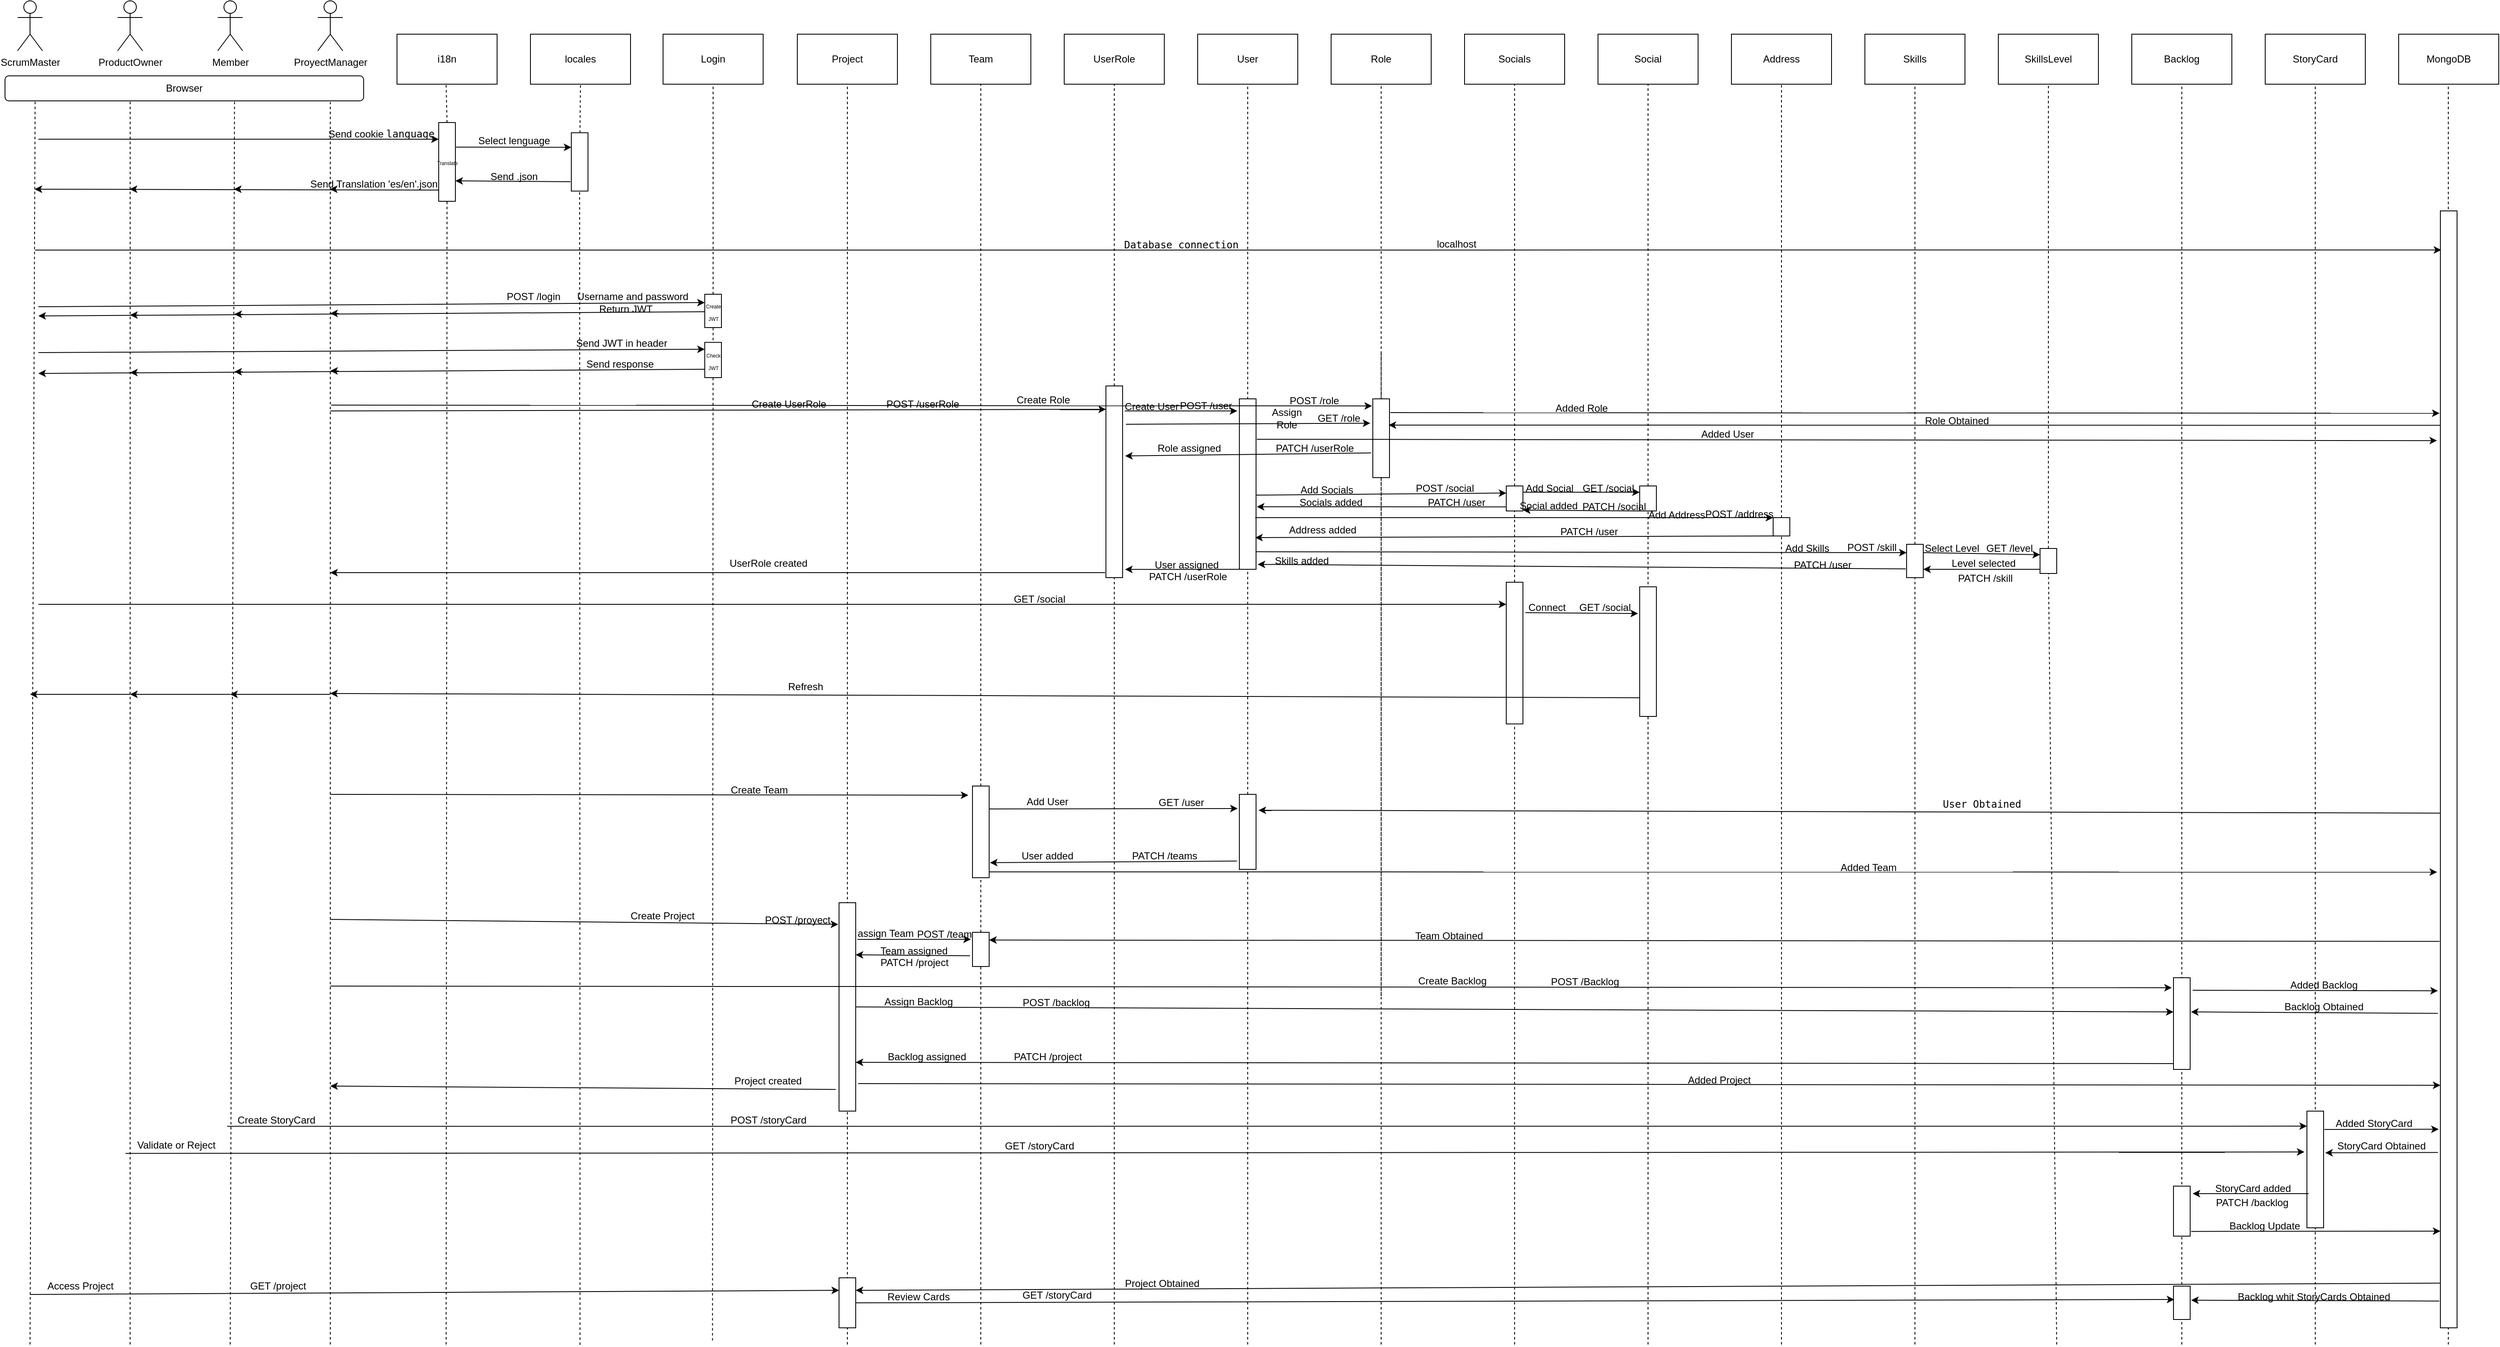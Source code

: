 <mxfile version="22.1.5" type="google">
  <diagram id="R2lEEEUBdFMjLlhIrx00" name="Page-1">
    <mxGraphModel grid="1" page="1" gridSize="10" guides="1" tooltips="1" connect="1" arrows="1" fold="1" pageScale="1" pageWidth="850" pageHeight="1100" math="0" shadow="0" extFonts="Permanent Marker^https://fonts.googleapis.com/css?family=Permanent+Marker">
      <root>
        <mxCell id="0" />
        <mxCell id="1" parent="0" />
        <mxCell id="2UoB7IydPlVsqMowYvf5-20" value="" style="edgeStyle=none;orthogonalLoop=1;jettySize=auto;html=1;rounded=0;" edge="1" parent="1">
          <mxGeometry width="100" relative="1" as="geometry">
            <mxPoint x="-221" y="1" as="sourcePoint" />
            <mxPoint x="-1020" y="6" as="targetPoint" />
            <Array as="points" />
          </mxGeometry>
        </mxCell>
        <mxCell id="2v5rbHpj_oHek1u_Qf7X-40" value="" style="edgeStyle=none;orthogonalLoop=1;jettySize=auto;html=1;rounded=0;exitX=0.15;exitY=0.9;exitDx=0;exitDy=0;exitPerimeter=0;entryX=1;entryY=0.75;entryDx=0;entryDy=0;" edge="1" parent="1">
          <mxGeometry width="100" relative="1" as="geometry">
            <mxPoint x="1543" y="903" as="sourcePoint" />
            <mxPoint x="-40" y="901.5" as="targetPoint" />
            <Array as="points" />
          </mxGeometry>
        </mxCell>
        <mxCell id="2v5rbHpj_oHek1u_Qf7X-8" value="" style="endArrow=classic;html=1;rounded=0;entryX=0;entryY=0.25;entryDx=0;entryDy=0;exitX=1;exitY=0.897;exitDx=0;exitDy=0;exitPerimeter=0;" edge="1" parent="1" source="P4hTgr7oFE-vMmbrQz0E-50" target="2v5rbHpj_oHek1u_Qf7X-6">
          <mxGeometry width="50" height="50" relative="1" as="geometry">
            <mxPoint x="400" y="286.938" as="sourcePoint" />
            <mxPoint x="1182" y="284.5" as="targetPoint" />
          </mxGeometry>
        </mxCell>
        <mxCell id="P4hTgr7oFE-vMmbrQz0E-67" value="" style="endArrow=none;dashed=1;html=1;rounded=0;" edge="1" parent="1" target="P4hTgr7oFE-vMmbrQz0E-63">
          <mxGeometry width="50" height="50" relative="1" as="geometry">
            <mxPoint x="910" y="1240" as="sourcePoint" />
            <mxPoint x="909.5" y="54.5" as="targetPoint" />
          </mxGeometry>
        </mxCell>
        <mxCell id="P4hTgr7oFE-vMmbrQz0E-53" value="" style="endArrow=classic;html=1;rounded=0;entryX=1.15;entryY=0.957;entryDx=0;entryDy=0;entryPerimeter=0;exitX=0.05;exitY=1;exitDx=0;exitDy=0;exitPerimeter=0;" edge="1" parent="1" source="P4hTgr7oFE-vMmbrQz0E-50" target="P4hTgr7oFE-vMmbrQz0E-39">
          <mxGeometry width="50" height="50" relative="1" as="geometry">
            <mxPoint x="421" y="307.934" as="sourcePoint" />
            <mxPoint x="280" y="307" as="targetPoint" />
          </mxGeometry>
        </mxCell>
        <mxCell id="cwFyzIeWrkFDfeEDFG0j-12" value="" style="endArrow=none;dashed=1;html=1;rounded=0;entryX=0.5;entryY=1;entryDx=0;entryDy=0;" edge="1" parent="1" target="P4hTgr7oFE-vMmbrQz0E-1">
          <mxGeometry width="50" height="50" relative="1" as="geometry">
            <mxPoint x="-50" y="1240" as="sourcePoint" />
            <mxPoint x="-50" y="50" as="targetPoint" />
          </mxGeometry>
        </mxCell>
        <mxCell id="cwFyzIeWrkFDfeEDFG0j-3" value="" style="endArrow=none;dashed=1;html=1;rounded=0;entryX=0.907;entryY=1.044;entryDx=0;entryDy=0;entryPerimeter=0;" edge="1" parent="1" target="2UoB7IydPlVsqMowYvf5-1">
          <mxGeometry width="50" height="50" relative="1" as="geometry">
            <mxPoint x="-670" y="1240" as="sourcePoint" />
            <mxPoint x="-670" y="20" as="targetPoint" />
          </mxGeometry>
        </mxCell>
        <mxCell id="cwFyzIeWrkFDfeEDFG0j-5" value="" style="endArrow=classic;html=1;rounded=0;entryX=-0.05;entryY=0.104;entryDx=0;entryDy=0;entryPerimeter=0;" edge="1" parent="1" target="cwFyzIeWrkFDfeEDFG0j-2">
          <mxGeometry width="50" height="50" relative="1" as="geometry">
            <mxPoint x="-670" y="730" as="sourcePoint" />
            <mxPoint x="-110" y="630" as="targetPoint" />
          </mxGeometry>
        </mxCell>
        <mxCell id="cwFyzIeWrkFDfeEDFG0j-9" value="ProyectManager" style="shape=umlActor;verticalLabelPosition=bottom;verticalAlign=top;html=1;outlineConnect=0;" vertex="1" parent="1">
          <mxGeometry x="-685" y="-372" width="30" height="60" as="geometry" />
        </mxCell>
        <mxCell id="cwFyzIeWrkFDfeEDFG0j-15" value="" style="endArrow=none;dashed=1;html=1;rounded=0;entryX=0.5;entryY=1;entryDx=0;entryDy=0;" edge="1" parent="1" source="6qUVbEmgjsayCM42hLdj-35" target="P4hTgr7oFE-vMmbrQz0E-9">
          <mxGeometry width="50" height="50" relative="1" as="geometry">
            <mxPoint x="110" y="822" as="sourcePoint" />
            <mxPoint x="110" y="50" as="targetPoint" />
          </mxGeometry>
        </mxCell>
        <mxCell id="cwFyzIeWrkFDfeEDFG0j-16" value="" style="endArrow=none;dashed=1;html=1;rounded=0;entryX=0.5;entryY=1;entryDx=0;entryDy=0;" edge="1" parent="1" source="P4hTgr7oFE-vMmbrQz0E-14" target="P4hTgr7oFE-vMmbrQz0E-29">
          <mxGeometry width="50" height="50" relative="1" as="geometry">
            <mxPoint x="430" y="822" as="sourcePoint" />
            <mxPoint x="430" y="50" as="targetPoint" />
          </mxGeometry>
        </mxCell>
        <mxCell id="cwFyzIeWrkFDfeEDFG0j-17" value="" style="endArrow=none;dashed=1;html=1;rounded=0;" edge="1" parent="1">
          <mxGeometry width="50" height="50" relative="1" as="geometry">
            <mxPoint x="590" y="822" as="sourcePoint" />
            <mxPoint x="590" y="50" as="targetPoint" />
          </mxGeometry>
        </mxCell>
        <mxCell id="cwFyzIeWrkFDfeEDFG0j-18" value="" style="endArrow=none;dashed=1;html=1;rounded=0;entryX=0.5;entryY=1;entryDx=0;entryDy=0;" edge="1" parent="1" source="P4hTgr7oFE-vMmbrQz0E-46" target="P4hTgr7oFE-vMmbrQz0E-45">
          <mxGeometry width="50" height="50" relative="1" as="geometry">
            <mxPoint x="590" y="822" as="sourcePoint" />
            <mxPoint x="590" y="-40" as="targetPoint" />
          </mxGeometry>
        </mxCell>
        <mxCell id="cwFyzIeWrkFDfeEDFG0j-19" value="" style="endArrow=none;dashed=1;html=1;rounded=0;entryX=0.5;entryY=1;entryDx=0;entryDy=0;" edge="1" parent="1" source="P4hTgr7oFE-vMmbrQz0E-78" target="P4hTgr7oFE-vMmbrQz0E-77">
          <mxGeometry width="50" height="50" relative="1" as="geometry">
            <mxPoint x="1070" y="822" as="sourcePoint" />
            <mxPoint x="1070" y="-50" as="targetPoint" />
          </mxGeometry>
        </mxCell>
        <mxCell id="P4hTgr7oFE-vMmbrQz0E-1" value="Project" style="rounded=0;whiteSpace=wrap;html=1;" vertex="1" parent="1">
          <mxGeometry x="-110" y="-332" width="120" height="60" as="geometry" />
        </mxCell>
        <mxCell id="P4hTgr7oFE-vMmbrQz0E-2" value="Create Project" style="text;html=1;strokeColor=none;fillColor=none;align=center;verticalAlign=middle;whiteSpace=wrap;rounded=0;" vertex="1" parent="1">
          <mxGeometry x="-312" y="711" width="81" height="30" as="geometry" />
        </mxCell>
        <mxCell id="P4hTgr7oFE-vMmbrQz0E-3" value="" style="endArrow=none;dashed=1;html=1;rounded=0;" edge="1" parent="1" target="cwFyzIeWrkFDfeEDFG0j-2">
          <mxGeometry width="50" height="50" relative="1" as="geometry">
            <mxPoint x="-50" y="775.5" as="sourcePoint" />
            <mxPoint x="-50" y="50" as="targetPoint" />
          </mxGeometry>
        </mxCell>
        <mxCell id="P4hTgr7oFE-vMmbrQz0E-4" value="" style="endArrow=classic;html=1;rounded=0;exitX=-0.2;exitY=0.896;exitDx=0;exitDy=0;exitPerimeter=0;" edge="1" parent="1" source="cwFyzIeWrkFDfeEDFG0j-2">
          <mxGeometry width="50" height="50" relative="1" as="geometry">
            <mxPoint x="-120" y="690" as="sourcePoint" />
            <mxPoint x="-670" y="930" as="targetPoint" />
          </mxGeometry>
        </mxCell>
        <mxCell id="P4hTgr7oFE-vMmbrQz0E-5" value="Project created" style="text;html=1;strokeColor=none;fillColor=none;align=center;verticalAlign=middle;whiteSpace=wrap;rounded=0;" vertex="1" parent="1">
          <mxGeometry x="-190" y="909" width="90" height="30" as="geometry" />
        </mxCell>
        <mxCell id="P4hTgr7oFE-vMmbrQz0E-7" value="" style="endArrow=none;dashed=1;html=1;rounded=0;" edge="1" parent="1" target="P4hTgr7oFE-vMmbrQz0E-6">
          <mxGeometry width="50" height="50" relative="1" as="geometry">
            <mxPoint x="110" y="1240" as="sourcePoint" />
            <mxPoint x="110" y="50" as="targetPoint" />
          </mxGeometry>
        </mxCell>
        <mxCell id="P4hTgr7oFE-vMmbrQz0E-6" value="" style="rounded=0;whiteSpace=wrap;html=1;" vertex="1" parent="1">
          <mxGeometry x="100" y="745.5" width="20" height="41" as="geometry" />
        </mxCell>
        <mxCell id="P4hTgr7oFE-vMmbrQz0E-9" value="Team" style="rounded=0;whiteSpace=wrap;html=1;" vertex="1" parent="1">
          <mxGeometry x="50" y="-332" width="120" height="60" as="geometry" />
        </mxCell>
        <mxCell id="P4hTgr7oFE-vMmbrQz0E-10" value="" style="endArrow=classic;html=1;rounded=0;exitX=1.1;exitY=0.176;exitDx=0;exitDy=0;exitPerimeter=0;entryX=-0.1;entryY=0.205;entryDx=0;entryDy=0;entryPerimeter=0;" edge="1" parent="1" target="P4hTgr7oFE-vMmbrQz0E-6" source="cwFyzIeWrkFDfeEDFG0j-2">
          <mxGeometry width="50" height="50" relative="1" as="geometry">
            <mxPoint x="-39" y="569.54" as="sourcePoint" />
            <mxPoint x="120" y="615.5" as="targetPoint" />
          </mxGeometry>
        </mxCell>
        <mxCell id="P4hTgr7oFE-vMmbrQz0E-11" value="assign Team" style="text;html=1;strokeColor=none;fillColor=none;align=center;verticalAlign=middle;whiteSpace=wrap;rounded=0;" vertex="1" parent="1">
          <mxGeometry x="-43" y="731.5" width="78" height="30" as="geometry" />
        </mxCell>
        <mxCell id="P4hTgr7oFE-vMmbrQz0E-12" value="" style="endArrow=classic;html=1;rounded=0;entryX=1;entryY=0.25;entryDx=0;entryDy=0;exitX=-0.15;exitY=0.686;exitDx=0;exitDy=0;exitPerimeter=0;" edge="1" parent="1" source="P4hTgr7oFE-vMmbrQz0E-6" target="cwFyzIeWrkFDfeEDFG0j-2">
          <mxGeometry width="50" height="50" relative="1" as="geometry">
            <mxPoint x="70" y="665.5" as="sourcePoint" />
            <mxPoint x="-37" y="675.38" as="targetPoint" />
          </mxGeometry>
        </mxCell>
        <mxCell id="P4hTgr7oFE-vMmbrQz0E-13" value="Team assigned" style="text;html=1;strokeColor=none;fillColor=none;align=center;verticalAlign=middle;whiteSpace=wrap;rounded=0;" vertex="1" parent="1">
          <mxGeometry x="-15" y="752.5" width="90" height="30" as="geometry" />
        </mxCell>
        <mxCell id="P4hTgr7oFE-vMmbrQz0E-15" value="Socials" style="rounded=0;whiteSpace=wrap;html=1;" vertex="1" parent="1">
          <mxGeometry x="690" y="-332" width="120" height="60" as="geometry" />
        </mxCell>
        <mxCell id="P4hTgr7oFE-vMmbrQz0E-17" value="" style="endArrow=none;dashed=1;html=1;rounded=0;entryX=0.5;entryY=1;entryDx=0;entryDy=0;" edge="1" parent="1" source="P4hTgr7oFE-vMmbrQz0E-61" target="P4hTgr7oFE-vMmbrQz0E-15">
          <mxGeometry width="50" height="50" relative="1" as="geometry">
            <mxPoint x="749.5" y="820.5" as="sourcePoint" />
            <mxPoint x="749.5" y="49.5" as="targetPoint" />
          </mxGeometry>
        </mxCell>
        <mxCell id="P4hTgr7oFE-vMmbrQz0E-19" value="" style="endArrow=none;dashed=1;html=1;rounded=0;" edge="1" parent="1" target="P4hTgr7oFE-vMmbrQz0E-18">
          <mxGeometry width="50" height="50" relative="1" as="geometry">
            <mxPoint x="750" y="1240" as="sourcePoint" />
            <mxPoint x="749.5" y="54" as="targetPoint" />
          </mxGeometry>
        </mxCell>
        <mxCell id="P4hTgr7oFE-vMmbrQz0E-18" value="" style="rounded=0;whiteSpace=wrap;html=1;" vertex="1" parent="1">
          <mxGeometry x="740" y="325.5" width="20" height="170" as="geometry" />
        </mxCell>
        <mxCell id="P4hTgr7oFE-vMmbrQz0E-23" value="Refresh" style="text;html=1;strokeColor=none;fillColor=none;align=center;verticalAlign=middle;whiteSpace=wrap;rounded=0;" vertex="1" parent="1">
          <mxGeometry x="-130" y="435.5" width="60" height="30" as="geometry" />
        </mxCell>
        <mxCell id="P4hTgr7oFE-vMmbrQz0E-24" value="Social" style="rounded=0;whiteSpace=wrap;html=1;" vertex="1" parent="1">
          <mxGeometry x="850" y="-332" width="120" height="60" as="geometry" />
        </mxCell>
        <mxCell id="P4hTgr7oFE-vMmbrQz0E-25" value="" style="endArrow=none;dashed=1;html=1;rounded=0;entryX=0.5;entryY=1;entryDx=0;entryDy=0;" edge="1" parent="1" source="P4hTgr7oFE-vMmbrQz0E-63" target="P4hTgr7oFE-vMmbrQz0E-24">
          <mxGeometry width="50" height="50" relative="1" as="geometry">
            <mxPoint x="909.5" y="825.5" as="sourcePoint" />
            <mxPoint x="909.5" y="54.5" as="targetPoint" />
          </mxGeometry>
        </mxCell>
        <mxCell id="P4hTgr7oFE-vMmbrQz0E-26" value="" style="rounded=0;whiteSpace=wrap;html=1;" vertex="1" parent="1">
          <mxGeometry x="900" y="331" width="20" height="155.5" as="geometry" />
        </mxCell>
        <mxCell id="P4hTgr7oFE-vMmbrQz0E-27" value="" style="endArrow=classic;html=1;rounded=0;exitX=1.15;exitY=0.215;exitDx=0;exitDy=0;exitPerimeter=0;entryX=-0.1;entryY=0.206;entryDx=0;entryDy=0;entryPerimeter=0;" edge="1" parent="1" source="P4hTgr7oFE-vMmbrQz0E-18" target="P4hTgr7oFE-vMmbrQz0E-26">
          <mxGeometry width="50" height="50" relative="1" as="geometry">
            <mxPoint x="800" y="511" as="sourcePoint" />
            <mxPoint x="890" y="391" as="targetPoint" />
          </mxGeometry>
        </mxCell>
        <mxCell id="P4hTgr7oFE-vMmbrQz0E-28" value="Connect" style="text;html=1;strokeColor=none;fillColor=none;align=center;verticalAlign=middle;whiteSpace=wrap;rounded=0;" vertex="1" parent="1">
          <mxGeometry x="759" y="341" width="60" height="30" as="geometry" />
        </mxCell>
        <mxCell id="P4hTgr7oFE-vMmbrQz0E-29" value="User" style="rounded=0;whiteSpace=wrap;html=1;" vertex="1" parent="1">
          <mxGeometry x="370" y="-332" width="120" height="60" as="geometry" />
        </mxCell>
        <mxCell id="P4hTgr7oFE-vMmbrQz0E-30" value="" style="endArrow=none;dashed=1;html=1;rounded=0;" edge="1" parent="1" target="P4hTgr7oFE-vMmbrQz0E-14">
          <mxGeometry width="50" height="50" relative="1" as="geometry">
            <mxPoint x="430" y="1240" as="sourcePoint" />
            <mxPoint x="430" y="50" as="targetPoint" />
          </mxGeometry>
        </mxCell>
        <mxCell id="P4hTgr7oFE-vMmbrQz0E-14" value="" style="rounded=0;whiteSpace=wrap;html=1;" vertex="1" parent="1">
          <mxGeometry x="420" y="580" width="20" height="90" as="geometry" />
        </mxCell>
        <mxCell id="P4hTgr7oFE-vMmbrQz0E-31" value="" style="endArrow=classic;html=1;rounded=0;exitX=1;exitY=0.25;exitDx=0;exitDy=0;entryX=-0.15;entryY=0.284;entryDx=0;entryDy=0;entryPerimeter=0;" edge="1" parent="1" source="6qUVbEmgjsayCM42hLdj-35">
          <mxGeometry width="50" height="50" relative="1" as="geometry">
            <mxPoint x="123" y="592.6" as="sourcePoint" />
            <mxPoint x="418" y="596.942" as="targetPoint" />
          </mxGeometry>
        </mxCell>
        <mxCell id="P4hTgr7oFE-vMmbrQz0E-32" value="Add User" style="text;html=1;strokeColor=none;fillColor=none;align=center;verticalAlign=middle;whiteSpace=wrap;rounded=0;" vertex="1" parent="1">
          <mxGeometry x="160" y="573.5" width="60" height="30" as="geometry" />
        </mxCell>
        <mxCell id="P4hTgr7oFE-vMmbrQz0E-33" value="User added" style="text;html=1;strokeColor=none;fillColor=none;align=center;verticalAlign=middle;whiteSpace=wrap;rounded=0;" vertex="1" parent="1">
          <mxGeometry x="155" y="638.5" width="70" height="30" as="geometry" />
        </mxCell>
        <mxCell id="P4hTgr7oFE-vMmbrQz0E-34" value="" style="endArrow=classic;html=1;rounded=0;exitX=-0.15;exitY=0.889;exitDx=0;exitDy=0;exitPerimeter=0;entryX=1.05;entryY=0.836;entryDx=0;entryDy=0;entryPerimeter=0;" edge="1" parent="1" source="P4hTgr7oFE-vMmbrQz0E-14" target="6qUVbEmgjsayCM42hLdj-35">
          <mxGeometry width="50" height="50" relative="1" as="geometry">
            <mxPoint x="-40" y="625.5" as="sourcePoint" />
            <mxPoint x="130" y="655.5" as="targetPoint" />
          </mxGeometry>
        </mxCell>
        <mxCell id="P4hTgr7oFE-vMmbrQz0E-35" value="" style="endArrow=none;dashed=1;html=1;rounded=0;entryX=0.5;entryY=1;entryDx=0;entryDy=0;" edge="1" parent="1" source="P4hTgr7oFE-vMmbrQz0E-39" target="P4hTgr7oFE-vMmbrQz0E-36">
          <mxGeometry width="50" height="50" relative="1" as="geometry">
            <mxPoint x="270" y="820" as="sourcePoint" />
            <mxPoint x="270" y="50" as="targetPoint" />
          </mxGeometry>
        </mxCell>
        <mxCell id="P4hTgr7oFE-vMmbrQz0E-36" value="UserRole" style="rounded=0;whiteSpace=wrap;html=1;" vertex="1" parent="1">
          <mxGeometry x="210" y="-332" width="120" height="60" as="geometry" />
        </mxCell>
        <mxCell id="P4hTgr7oFE-vMmbrQz0E-38" value="" style="endArrow=classic;html=1;rounded=0;entryX=0;entryY=0.122;entryDx=0;entryDy=0;entryPerimeter=0;" edge="1" parent="1" target="P4hTgr7oFE-vMmbrQz0E-39">
          <mxGeometry width="50" height="50" relative="1" as="geometry">
            <mxPoint x="-670" y="120" as="sourcePoint" />
            <mxPoint x="380" y="180" as="targetPoint" />
          </mxGeometry>
        </mxCell>
        <mxCell id="P4hTgr7oFE-vMmbrQz0E-40" value="" style="endArrow=none;dashed=1;html=1;rounded=0;" edge="1" parent="1" target="P4hTgr7oFE-vMmbrQz0E-39">
          <mxGeometry width="50" height="50" relative="1" as="geometry">
            <mxPoint x="270" y="1240" as="sourcePoint" />
            <mxPoint x="270" y="50" as="targetPoint" />
          </mxGeometry>
        </mxCell>
        <mxCell id="P4hTgr7oFE-vMmbrQz0E-39" value="" style="rounded=0;whiteSpace=wrap;html=1;" vertex="1" parent="1">
          <mxGeometry x="260" y="90" width="20" height="230" as="geometry" />
        </mxCell>
        <mxCell id="P4hTgr7oFE-vMmbrQz0E-42" value="Create UserRole" style="text;html=1;strokeColor=none;fillColor=none;align=center;verticalAlign=middle;whiteSpace=wrap;rounded=0;" vertex="1" parent="1">
          <mxGeometry x="-170" y="97" width="100" height="30" as="geometry" />
        </mxCell>
        <mxCell id="P4hTgr7oFE-vMmbrQz0E-43" value="" style="endArrow=classic;html=1;rounded=0;exitX=1.1;exitY=0.2;exitDx=0;exitDy=0;exitPerimeter=0;entryX=-0.15;entryY=0.149;entryDx=0;entryDy=0;entryPerimeter=0;" edge="1" parent="1">
          <mxGeometry width="50" height="50" relative="1" as="geometry">
            <mxPoint x="282.5" y="120.03" as="sourcePoint" />
            <mxPoint x="417.5" y="120.0" as="targetPoint" />
          </mxGeometry>
        </mxCell>
        <mxCell id="P4hTgr7oFE-vMmbrQz0E-44" value="Create User" style="text;html=1;strokeColor=none;fillColor=none;align=center;verticalAlign=middle;whiteSpace=wrap;rounded=0;" vertex="1" parent="1">
          <mxGeometry x="280" y="100" width="70" height="30" as="geometry" />
        </mxCell>
        <mxCell id="P4hTgr7oFE-vMmbrQz0E-45" value="Role" style="rounded=0;whiteSpace=wrap;html=1;" vertex="1" parent="1">
          <mxGeometry x="530" y="-332" width="120" height="60" as="geometry" />
        </mxCell>
        <mxCell id="P4hTgr7oFE-vMmbrQz0E-47" value="" style="endArrow=none;dashed=1;html=1;rounded=0;" edge="1" parent="1" target="P4hTgr7oFE-vMmbrQz0E-46">
          <mxGeometry width="50" height="50" relative="1" as="geometry">
            <mxPoint x="590" y="1240" as="sourcePoint" />
            <mxPoint x="590" y="50" as="targetPoint" />
          </mxGeometry>
        </mxCell>
        <mxCell id="P4hTgr7oFE-vMmbrQz0E-46" value="" style="rounded=0;whiteSpace=wrap;html=1;" vertex="1" parent="1">
          <mxGeometry x="580" y="105.5" width="20" height="94.5" as="geometry" />
        </mxCell>
        <mxCell id="P4hTgr7oFE-vMmbrQz0E-20" value="" style="endArrow=classic;html=1;rounded=0;entryX=-0.15;entryY=0.156;entryDx=0;entryDy=0;entryPerimeter=0;" edge="1" parent="1">
          <mxGeometry width="50" height="50" relative="1" as="geometry">
            <mxPoint x="-1020" y="352" as="sourcePoint" />
            <mxPoint x="740" y="352.02" as="targetPoint" />
          </mxGeometry>
        </mxCell>
        <mxCell id="P4hTgr7oFE-vMmbrQz0E-22" value="" style="endArrow=classic;html=1;rounded=0;exitX=0;exitY=0.856;exitDx=0;exitDy=0;exitPerimeter=0;" edge="1" parent="1" source="P4hTgr7oFE-vMmbrQz0E-26">
          <mxGeometry width="50" height="50" relative="1" as="geometry">
            <mxPoint x="26" y="458.56" as="sourcePoint" />
            <mxPoint x="-670" y="459" as="targetPoint" />
          </mxGeometry>
        </mxCell>
        <mxCell id="P4hTgr7oFE-vMmbrQz0E-50" value="" style="rounded=0;whiteSpace=wrap;html=1;" vertex="1" parent="1">
          <mxGeometry x="420" y="105.5" width="20" height="204.5" as="geometry" />
        </mxCell>
        <mxCell id="P4hTgr7oFE-vMmbrQz0E-51" value="User assigned" style="text;html=1;strokeColor=none;fillColor=none;align=center;verticalAlign=middle;whiteSpace=wrap;rounded=0;" vertex="1" parent="1">
          <mxGeometry x="317" y="290" width="80" height="30" as="geometry" />
        </mxCell>
        <mxCell id="P4hTgr7oFE-vMmbrQz0E-54" value="" style="endArrow=classic;html=1;rounded=0;entryX=-0.15;entryY=0.309;entryDx=0;entryDy=0;entryPerimeter=0;exitX=1.2;exitY=0.2;exitDx=0;exitDy=0;exitPerimeter=0;" edge="1" parent="1" source="P4hTgr7oFE-vMmbrQz0E-39" target="P4hTgr7oFE-vMmbrQz0E-46">
          <mxGeometry width="50" height="50" relative="1" as="geometry">
            <mxPoint x="290" y="144" as="sourcePoint" />
            <mxPoint x="574" y="130" as="targetPoint" />
          </mxGeometry>
        </mxCell>
        <mxCell id="P4hTgr7oFE-vMmbrQz0E-55" value="Assign Role" style="text;html=1;strokeColor=none;fillColor=none;align=center;verticalAlign=middle;whiteSpace=wrap;rounded=0;" vertex="1" parent="1">
          <mxGeometry x="444" y="114" width="66" height="30" as="geometry" />
        </mxCell>
        <mxCell id="P4hTgr7oFE-vMmbrQz0E-57" value="" style="endArrow=classic;html=1;rounded=0;entryX=1.15;entryY=0.365;entryDx=0;entryDy=0;entryPerimeter=0;exitX=-0.1;exitY=0.687;exitDx=0;exitDy=0;exitPerimeter=0;" edge="1" parent="1" source="P4hTgr7oFE-vMmbrQz0E-46" target="P4hTgr7oFE-vMmbrQz0E-39">
          <mxGeometry width="50" height="50" relative="1" as="geometry">
            <mxPoint x="560" y="220" as="sourcePoint" />
            <mxPoint x="290" y="219" as="targetPoint" />
          </mxGeometry>
        </mxCell>
        <mxCell id="P4hTgr7oFE-vMmbrQz0E-58" value="Role assigned" style="text;html=1;strokeColor=none;fillColor=none;align=center;verticalAlign=middle;whiteSpace=wrap;rounded=0;" vertex="1" parent="1">
          <mxGeometry x="320" y="150" width="80" height="30" as="geometry" />
        </mxCell>
        <mxCell id="P4hTgr7oFE-vMmbrQz0E-62" value="" style="endArrow=none;dashed=1;html=1;rounded=0;" edge="1" parent="1" source="P4hTgr7oFE-vMmbrQz0E-18" target="P4hTgr7oFE-vMmbrQz0E-61">
          <mxGeometry width="50" height="50" relative="1" as="geometry">
            <mxPoint x="750" y="326" as="sourcePoint" />
            <mxPoint x="749.5" y="49.5" as="targetPoint" />
          </mxGeometry>
        </mxCell>
        <mxCell id="P4hTgr7oFE-vMmbrQz0E-61" value="" style="rounded=0;whiteSpace=wrap;html=1;" vertex="1" parent="1">
          <mxGeometry x="740" y="210" width="20" height="30" as="geometry" />
        </mxCell>
        <mxCell id="P4hTgr7oFE-vMmbrQz0E-64" value="" style="endArrow=classic;html=1;rounded=0;exitX=1.1;exitY=0.2;exitDx=0;exitDy=0;exitPerimeter=0;entryX=0;entryY=0.25;entryDx=0;entryDy=0;" edge="1" parent="1">
          <mxGeometry width="50" height="50" relative="1" as="geometry">
            <mxPoint x="440" y="221.03" as="sourcePoint" />
            <mxPoint x="740" y="218.5" as="targetPoint" />
          </mxGeometry>
        </mxCell>
        <mxCell id="P4hTgr7oFE-vMmbrQz0E-65" value="" style="endArrow=classic;html=1;rounded=0;entryX=1.05;entryY=0.633;entryDx=0;entryDy=0;entryPerimeter=0;exitX=0;exitY=0.838;exitDx=0;exitDy=0;exitPerimeter=0;" edge="1" parent="1" source="P4hTgr7oFE-vMmbrQz0E-61" target="P4hTgr7oFE-vMmbrQz0E-50">
          <mxGeometry width="50" height="50" relative="1" as="geometry">
            <mxPoint x="581" y="241" as="sourcePoint" />
            <mxPoint x="440" y="240" as="targetPoint" />
          </mxGeometry>
        </mxCell>
        <mxCell id="P4hTgr7oFE-vMmbrQz0E-66" value="Add Socials" style="text;html=1;strokeColor=none;fillColor=none;align=center;verticalAlign=middle;whiteSpace=wrap;rounded=0;" vertex="1" parent="1">
          <mxGeometry x="490" y="200" width="70" height="30" as="geometry" />
        </mxCell>
        <mxCell id="P4hTgr7oFE-vMmbrQz0E-63" value="" style="rounded=0;whiteSpace=wrap;html=1;" vertex="1" parent="1">
          <mxGeometry x="900" y="210" width="20" height="30" as="geometry" />
        </mxCell>
        <mxCell id="P4hTgr7oFE-vMmbrQz0E-68" value="" style="endArrow=classic;html=1;rounded=0;exitX=1;exitY=0.25;exitDx=0;exitDy=0;entryX=0;entryY=0.25;entryDx=0;entryDy=0;" edge="1" parent="1" source="P4hTgr7oFE-vMmbrQz0E-61" target="P4hTgr7oFE-vMmbrQz0E-63">
          <mxGeometry width="50" height="50" relative="1" as="geometry">
            <mxPoint x="760.5" y="240" as="sourcePoint" />
            <mxPoint x="870" y="242" as="targetPoint" />
          </mxGeometry>
        </mxCell>
        <mxCell id="P4hTgr7oFE-vMmbrQz0E-69" value="" style="endArrow=classic;html=1;rounded=0;entryX=1.15;entryY=0.824;entryDx=0;entryDy=0;entryPerimeter=0;" edge="1" parent="1">
          <mxGeometry width="50" height="50" relative="1" as="geometry">
            <mxPoint x="900" y="240" as="sourcePoint" />
            <mxPoint x="760" y="239" as="targetPoint" />
          </mxGeometry>
        </mxCell>
        <mxCell id="P4hTgr7oFE-vMmbrQz0E-70" value="Socials added" style="text;html=1;strokeColor=none;fillColor=none;align=center;verticalAlign=middle;whiteSpace=wrap;rounded=0;" vertex="1" parent="1">
          <mxGeometry x="480" y="215" width="100" height="30" as="geometry" />
        </mxCell>
        <mxCell id="P4hTgr7oFE-vMmbrQz0E-71" value="Add Social" style="text;html=1;strokeColor=none;fillColor=none;align=center;verticalAlign=middle;whiteSpace=wrap;rounded=0;" vertex="1" parent="1">
          <mxGeometry x="762" y="198" width="60" height="30" as="geometry" />
        </mxCell>
        <mxCell id="P4hTgr7oFE-vMmbrQz0E-72" value="Social added" style="text;html=1;strokeColor=none;fillColor=none;align=center;verticalAlign=middle;whiteSpace=wrap;rounded=0;" vertex="1" parent="1">
          <mxGeometry x="741" y="219" width="100" height="30" as="geometry" />
        </mxCell>
        <mxCell id="P4hTgr7oFE-vMmbrQz0E-77" value="Address" style="rounded=0;whiteSpace=wrap;html=1;" vertex="1" parent="1">
          <mxGeometry x="1010" y="-332" width="120" height="60" as="geometry" />
        </mxCell>
        <mxCell id="P4hTgr7oFE-vMmbrQz0E-79" value="" style="endArrow=none;dashed=1;html=1;rounded=0;" edge="1" parent="1" target="P4hTgr7oFE-vMmbrQz0E-78">
          <mxGeometry width="50" height="50" relative="1" as="geometry">
            <mxPoint x="1070" y="1240" as="sourcePoint" />
            <mxPoint x="1070" y="50" as="targetPoint" />
          </mxGeometry>
        </mxCell>
        <mxCell id="P4hTgr7oFE-vMmbrQz0E-78" value="" style="rounded=0;whiteSpace=wrap;html=1;" vertex="1" parent="1">
          <mxGeometry x="1060" y="248" width="20" height="22" as="geometry" />
        </mxCell>
        <mxCell id="P4hTgr7oFE-vMmbrQz0E-81" value="" style="endArrow=none;dashed=1;html=1;rounded=0;entryX=0.5;entryY=1;entryDx=0;entryDy=0;" edge="1" parent="1" source="2v5rbHpj_oHek1u_Qf7X-6" target="P4hTgr7oFE-vMmbrQz0E-82">
          <mxGeometry width="50" height="50" relative="1" as="geometry">
            <mxPoint x="1230" y="820" as="sourcePoint" />
            <mxPoint x="1230" y="50" as="targetPoint" />
          </mxGeometry>
        </mxCell>
        <mxCell id="P4hTgr7oFE-vMmbrQz0E-82" value="Skills" style="rounded=0;whiteSpace=wrap;html=1;" vertex="1" parent="1">
          <mxGeometry x="1170" y="-332" width="120" height="60" as="geometry" />
        </mxCell>
        <mxCell id="2v5rbHpj_oHek1u_Qf7X-1" value="" style="endArrow=classic;html=1;rounded=0;entryX=0;entryY=0;entryDx=0;entryDy=0;exitX=0.95;exitY=0.697;exitDx=0;exitDy=0;exitPerimeter=0;" edge="1" parent="1" source="P4hTgr7oFE-vMmbrQz0E-50" target="P4hTgr7oFE-vMmbrQz0E-78">
          <mxGeometry width="50" height="50" relative="1" as="geometry">
            <mxPoint x="520" y="259" as="sourcePoint" />
            <mxPoint x="985" y="301" as="targetPoint" />
          </mxGeometry>
        </mxCell>
        <mxCell id="2v5rbHpj_oHek1u_Qf7X-3" value="Add Address" style="text;html=1;strokeColor=none;fillColor=none;align=center;verticalAlign=middle;whiteSpace=wrap;rounded=0;" vertex="1" parent="1">
          <mxGeometry x="907" y="230" width="75" height="30" as="geometry" />
        </mxCell>
        <mxCell id="2v5rbHpj_oHek1u_Qf7X-4" value="" style="endArrow=classic;html=1;rounded=0;exitX=0;exitY=1;exitDx=0;exitDy=0;entryX=0.95;entryY=0.814;entryDx=0;entryDy=0;entryPerimeter=0;" edge="1" parent="1" source="P4hTgr7oFE-vMmbrQz0E-78" target="P4hTgr7oFE-vMmbrQz0E-50">
          <mxGeometry width="50" height="50" relative="1" as="geometry">
            <mxPoint x="980" y="160" as="sourcePoint" />
            <mxPoint x="800" y="280" as="targetPoint" />
          </mxGeometry>
        </mxCell>
        <mxCell id="2v5rbHpj_oHek1u_Qf7X-5" value="Address added" style="text;html=1;strokeColor=none;fillColor=none;align=center;verticalAlign=middle;whiteSpace=wrap;rounded=0;" vertex="1" parent="1">
          <mxGeometry x="470" y="248" width="100" height="30" as="geometry" />
        </mxCell>
        <mxCell id="2v5rbHpj_oHek1u_Qf7X-7" value="" style="endArrow=none;dashed=1;html=1;rounded=0;" edge="1" parent="1" target="2v5rbHpj_oHek1u_Qf7X-6">
          <mxGeometry width="50" height="50" relative="1" as="geometry">
            <mxPoint x="1230" y="1240" as="sourcePoint" />
            <mxPoint x="1230" y="50" as="targetPoint" />
          </mxGeometry>
        </mxCell>
        <mxCell id="2v5rbHpj_oHek1u_Qf7X-6" value="" style="rounded=0;whiteSpace=wrap;html=1;" vertex="1" parent="1">
          <mxGeometry x="1220" y="280" width="20" height="40" as="geometry" />
        </mxCell>
        <mxCell id="2v5rbHpj_oHek1u_Qf7X-9" value="" style="endArrow=classic;html=1;rounded=0;exitX=0;exitY=0.75;exitDx=0;exitDy=0;entryX=1.1;entryY=0.971;entryDx=0;entryDy=0;entryPerimeter=0;" edge="1" parent="1" target="P4hTgr7oFE-vMmbrQz0E-50">
          <mxGeometry width="50" height="50" relative="1" as="geometry">
            <mxPoint x="1219" y="309.5" as="sourcePoint" />
            <mxPoint x="530" y="330" as="targetPoint" />
          </mxGeometry>
        </mxCell>
        <mxCell id="2v5rbHpj_oHek1u_Qf7X-10" value="Add Skills" style="text;html=1;strokeColor=none;fillColor=none;align=center;verticalAlign=middle;whiteSpace=wrap;rounded=0;" vertex="1" parent="1">
          <mxGeometry x="1071" y="270" width="60" height="30" as="geometry" />
        </mxCell>
        <mxCell id="2v5rbHpj_oHek1u_Qf7X-11" value="Skills added" style="text;html=1;strokeColor=none;fillColor=none;align=center;verticalAlign=middle;whiteSpace=wrap;rounded=0;" vertex="1" parent="1">
          <mxGeometry x="460" y="285" width="70" height="30" as="geometry" />
        </mxCell>
        <mxCell id="2v5rbHpj_oHek1u_Qf7X-13" value="SkillsLevel" style="whiteSpace=wrap;html=1;" vertex="1" parent="1">
          <mxGeometry x="1330" y="-332" width="120" height="60" as="geometry" />
        </mxCell>
        <mxCell id="2v5rbHpj_oHek1u_Qf7X-14" value="" style="endArrow=none;dashed=1;html=1;rounded=0;entryX=0.5;entryY=1;entryDx=0;entryDy=0;" edge="1" parent="1" source="2v5rbHpj_oHek1u_Qf7X-15" target="2v5rbHpj_oHek1u_Qf7X-13">
          <mxGeometry width="50" height="50" relative="1" as="geometry">
            <mxPoint x="1390" y="821" as="sourcePoint" />
            <mxPoint x="1389.5" y="50" as="targetPoint" />
          </mxGeometry>
        </mxCell>
        <mxCell id="2v5rbHpj_oHek1u_Qf7X-16" value="" style="endArrow=none;dashed=1;html=1;rounded=0;" edge="1" parent="1" target="2v5rbHpj_oHek1u_Qf7X-15">
          <mxGeometry width="50" height="50" relative="1" as="geometry">
            <mxPoint x="1400" y="1240" as="sourcePoint" />
            <mxPoint x="1389.5" y="50" as="targetPoint" />
          </mxGeometry>
        </mxCell>
        <mxCell id="2v5rbHpj_oHek1u_Qf7X-15" value="" style="whiteSpace=wrap;html=1;" vertex="1" parent="1">
          <mxGeometry x="1380" y="285" width="20" height="30" as="geometry" />
        </mxCell>
        <mxCell id="2v5rbHpj_oHek1u_Qf7X-17" value="" style="edgeStyle=none;orthogonalLoop=1;jettySize=auto;html=1;rounded=0;entryX=0;entryY=0.25;entryDx=0;entryDy=0;exitX=1;exitY=0.25;exitDx=0;exitDy=0;" edge="1" parent="1" source="2v5rbHpj_oHek1u_Qf7X-6" target="2v5rbHpj_oHek1u_Qf7X-15">
          <mxGeometry width="100" relative="1" as="geometry">
            <mxPoint x="1260" y="290" as="sourcePoint" />
            <mxPoint x="1360" y="290" as="targetPoint" />
            <Array as="points" />
          </mxGeometry>
        </mxCell>
        <mxCell id="2v5rbHpj_oHek1u_Qf7X-18" value="Select Level" style="text;html=1;align=center;verticalAlign=middle;resizable=0;points=[];autosize=1;strokeColor=none;fillColor=none;" vertex="1" parent="1">
          <mxGeometry x="1229" y="270" width="90" height="30" as="geometry" />
        </mxCell>
        <mxCell id="2v5rbHpj_oHek1u_Qf7X-19" value="Level selected" style="text;html=1;align=center;verticalAlign=middle;resizable=0;points=[];autosize=1;strokeColor=none;fillColor=none;" vertex="1" parent="1">
          <mxGeometry x="1262" y="288" width="100" height="30" as="geometry" />
        </mxCell>
        <mxCell id="2v5rbHpj_oHek1u_Qf7X-20" value="" style="edgeStyle=none;orthogonalLoop=1;jettySize=auto;html=1;rounded=0;entryX=1;entryY=0.75;entryDx=0;entryDy=0;" edge="1" parent="1" target="2v5rbHpj_oHek1u_Qf7X-6">
          <mxGeometry width="100" relative="1" as="geometry">
            <mxPoint x="1380" y="310" as="sourcePoint" />
            <mxPoint x="1310" y="320" as="targetPoint" />
            <Array as="points" />
          </mxGeometry>
        </mxCell>
        <mxCell id="2v5rbHpj_oHek1u_Qf7X-21" value="Member" style="shape=umlActor;verticalLabelPosition=bottom;verticalAlign=top;html=1;outlineConnect=0;" vertex="1" parent="1">
          <mxGeometry x="-805" y="-372" width="30" height="60" as="geometry" />
        </mxCell>
        <mxCell id="2v5rbHpj_oHek1u_Qf7X-22" value="" style="endArrow=none;dashed=1;html=1;rounded=0;entryX=0.64;entryY=1.012;entryDx=0;entryDy=0;entryPerimeter=0;" edge="1" parent="1" target="2UoB7IydPlVsqMowYvf5-1">
          <mxGeometry width="50" height="50" relative="1" as="geometry">
            <mxPoint x="-790" y="1240" as="sourcePoint" />
            <mxPoint x="-785.5" y="65" as="targetPoint" />
          </mxGeometry>
        </mxCell>
        <mxCell id="2v5rbHpj_oHek1u_Qf7X-28" value="" style="edgeStyle=none;orthogonalLoop=1;jettySize=auto;html=1;rounded=0;" edge="1" parent="1">
          <mxGeometry width="100" relative="1" as="geometry">
            <mxPoint x="-670" y="460" as="sourcePoint" />
            <mxPoint x="-790" y="460" as="targetPoint" />
            <Array as="points" />
          </mxGeometry>
        </mxCell>
        <mxCell id="2v5rbHpj_oHek1u_Qf7X-29" value="Backlog" style="whiteSpace=wrap;html=1;" vertex="1" parent="1">
          <mxGeometry x="1490" y="-332" width="120" height="60" as="geometry" />
        </mxCell>
        <mxCell id="2v5rbHpj_oHek1u_Qf7X-30" value="StoryCard" style="whiteSpace=wrap;html=1;" vertex="1" parent="1">
          <mxGeometry x="1650" y="-332" width="120" height="60" as="geometry" />
        </mxCell>
        <mxCell id="2v5rbHpj_oHek1u_Qf7X-31" value="" style="endArrow=none;dashed=1;html=1;rounded=0;entryX=0.5;entryY=1;entryDx=0;entryDy=0;" edge="1" parent="1" target="2v5rbHpj_oHek1u_Qf7X-29">
          <mxGeometry width="50" height="50" relative="1" as="geometry">
            <mxPoint x="1550" y="1240" as="sourcePoint" />
            <mxPoint x="1549.5" y="50" as="targetPoint" />
          </mxGeometry>
        </mxCell>
        <mxCell id="2v5rbHpj_oHek1u_Qf7X-32" value="" style="endArrow=none;dashed=1;html=1;rounded=0;entryX=0.5;entryY=1;entryDx=0;entryDy=0;" edge="1" parent="1" target="2v5rbHpj_oHek1u_Qf7X-30">
          <mxGeometry width="50" height="50" relative="1" as="geometry">
            <mxPoint x="1710" y="1240" as="sourcePoint" />
            <mxPoint x="1709.5" y="50" as="targetPoint" />
          </mxGeometry>
        </mxCell>
        <mxCell id="2v5rbHpj_oHek1u_Qf7X-34" value="" style="whiteSpace=wrap;html=1;" vertex="1" parent="1">
          <mxGeometry x="1700" y="960" width="20" height="140" as="geometry" />
        </mxCell>
        <mxCell id="2v5rbHpj_oHek1u_Qf7X-35" value="" style="whiteSpace=wrap;html=1;" vertex="1" parent="1">
          <mxGeometry x="1540" y="800" width="20" height="110" as="geometry" />
        </mxCell>
        <mxCell id="2v5rbHpj_oHek1u_Qf7X-37" value="" style="endArrow=none;dashed=1;html=1;rounded=0;" edge="1" parent="1">
          <mxGeometry width="50" height="50" relative="1" as="geometry">
            <mxPoint x="-50" y="822" as="sourcePoint" />
            <mxPoint x="-50" y="775.5" as="targetPoint" />
          </mxGeometry>
        </mxCell>
        <mxCell id="cwFyzIeWrkFDfeEDFG0j-2" value="" style="rounded=0;whiteSpace=wrap;html=1;" vertex="1" parent="1">
          <mxGeometry x="-60" y="710" width="20" height="250" as="geometry" />
        </mxCell>
        <mxCell id="2v5rbHpj_oHek1u_Qf7X-38" value="" style="edgeStyle=none;orthogonalLoop=1;jettySize=auto;html=1;rounded=0;exitX=1;exitY=0.5;exitDx=0;exitDy=0;entryX=0;entryY=0.373;entryDx=0;entryDy=0;entryPerimeter=0;" edge="1" parent="1" source="cwFyzIeWrkFDfeEDFG0j-2" target="2v5rbHpj_oHek1u_Qf7X-35">
          <mxGeometry width="100" relative="1" as="geometry">
            <mxPoint x="-10" y="940" as="sourcePoint" />
            <mxPoint x="90" y="940" as="targetPoint" />
            <Array as="points" />
          </mxGeometry>
        </mxCell>
        <mxCell id="2v5rbHpj_oHek1u_Qf7X-39" value="Assign Backlog" style="text;html=1;align=center;verticalAlign=middle;resizable=0;points=[];autosize=1;strokeColor=none;fillColor=none;" vertex="1" parent="1">
          <mxGeometry x="-20" y="814" width="110" height="30" as="geometry" />
        </mxCell>
        <mxCell id="2v5rbHpj_oHek1u_Qf7X-41" value="Backlog assigned" style="text;html=1;align=center;verticalAlign=middle;resizable=0;points=[];autosize=1;strokeColor=none;fillColor=none;" vertex="1" parent="1">
          <mxGeometry x="-15" y="880" width="120" height="30" as="geometry" />
        </mxCell>
        <mxCell id="2v5rbHpj_oHek1u_Qf7X-42" value="" style="edgeStyle=none;orthogonalLoop=1;jettySize=auto;html=1;rounded=0;entryX=0;entryY=0.129;entryDx=0;entryDy=0;entryPerimeter=0;exitX=0.012;exitY=0.743;exitDx=0;exitDy=0;exitPerimeter=0;" edge="1" parent="1" source="2v5rbHpj_oHek1u_Qf7X-43" target="2v5rbHpj_oHek1u_Qf7X-34">
          <mxGeometry width="100" relative="1" as="geometry">
            <mxPoint x="-750" y="978" as="sourcePoint" />
            <mxPoint x="1530" y="980" as="targetPoint" />
            <Array as="points" />
          </mxGeometry>
        </mxCell>
        <mxCell id="2v5rbHpj_oHek1u_Qf7X-43" value="Create StoryCard" style="text;html=1;align=center;verticalAlign=middle;resizable=0;points=[];autosize=1;strokeColor=none;fillColor=none;" vertex="1" parent="1">
          <mxGeometry x="-795" y="956" width="120" height="30" as="geometry" />
        </mxCell>
        <mxCell id="2v5rbHpj_oHek1u_Qf7X-44" value="" style="whiteSpace=wrap;html=1;" vertex="1" parent="1">
          <mxGeometry x="1540" y="1050" width="20" height="60" as="geometry" />
        </mxCell>
        <mxCell id="2v5rbHpj_oHek1u_Qf7X-45" value="ProductOwner" style="shape=umlActor;verticalLabelPosition=bottom;verticalAlign=top;html=1;outlineConnect=0;" vertex="1" parent="1">
          <mxGeometry x="-925" y="-372" width="30" height="60" as="geometry" />
        </mxCell>
        <mxCell id="2v5rbHpj_oHek1u_Qf7X-46" value="ScrumMaster" style="shape=umlActor;verticalLabelPosition=bottom;verticalAlign=top;html=1;outlineConnect=0;" vertex="1" parent="1">
          <mxGeometry x="-1045" y="-372" width="30" height="60" as="geometry" />
        </mxCell>
        <mxCell id="2v5rbHpj_oHek1u_Qf7X-47" value="" style="endArrow=none;dashed=1;html=1;rounded=0;entryX=0.349;entryY=1.007;entryDx=0;entryDy=0;entryPerimeter=0;" edge="1" parent="1" target="2UoB7IydPlVsqMowYvf5-1">
          <mxGeometry width="50" height="50" relative="1" as="geometry">
            <mxPoint x="-910" y="1240" as="sourcePoint" />
            <mxPoint x="-905.5" y="70" as="targetPoint" />
          </mxGeometry>
        </mxCell>
        <mxCell id="2v5rbHpj_oHek1u_Qf7X-48" value="" style="endArrow=none;dashed=1;html=1;rounded=0;entryX=0.084;entryY=0.989;entryDx=0;entryDy=0;entryPerimeter=0;" edge="1" parent="1" target="2UoB7IydPlVsqMowYvf5-1">
          <mxGeometry width="50" height="50" relative="1" as="geometry">
            <mxPoint x="-1030" y="1240" as="sourcePoint" />
            <mxPoint x="-1025.5" y="68" as="targetPoint" />
          </mxGeometry>
        </mxCell>
        <mxCell id="2v5rbHpj_oHek1u_Qf7X-49" value="" style="edgeStyle=none;orthogonalLoop=1;jettySize=auto;html=1;rounded=0;entryX=-0.15;entryY=0.35;entryDx=0;entryDy=0;entryPerimeter=0;exitX=-0.005;exitY=0.824;exitDx=0;exitDy=0;exitPerimeter=0;" edge="1" parent="1" source="2v5rbHpj_oHek1u_Qf7X-51" target="2v5rbHpj_oHek1u_Qf7X-34">
          <mxGeometry width="100" relative="1" as="geometry">
            <mxPoint x="-870" y="1010" as="sourcePoint" />
            <mxPoint x="1610" y="1010" as="targetPoint" />
            <Array as="points" />
          </mxGeometry>
        </mxCell>
        <mxCell id="2v5rbHpj_oHek1u_Qf7X-51" value="Validate or Reject" style="text;html=1;align=center;verticalAlign=middle;resizable=0;points=[];autosize=1;strokeColor=none;fillColor=none;" vertex="1" parent="1">
          <mxGeometry x="-915" y="986" width="120" height="30" as="geometry" />
        </mxCell>
        <mxCell id="2v5rbHpj_oHek1u_Qf7X-52" value="" style="edgeStyle=none;orthogonalLoop=1;jettySize=auto;html=1;rounded=0;exitX=0.1;exitY=0.707;exitDx=0;exitDy=0;exitPerimeter=0;entryX=1.15;entryY=0.15;entryDx=0;entryDy=0;entryPerimeter=0;" edge="1" parent="1" source="2v5rbHpj_oHek1u_Qf7X-34" target="2v5rbHpj_oHek1u_Qf7X-44">
          <mxGeometry width="100" relative="1" as="geometry">
            <mxPoint x="1570" y="1050" as="sourcePoint" />
            <mxPoint x="1570" y="1060" as="targetPoint" />
            <Array as="points" />
          </mxGeometry>
        </mxCell>
        <mxCell id="2v5rbHpj_oHek1u_Qf7X-53" value="StoryCard added" style="text;html=1;align=center;verticalAlign=middle;resizable=0;points=[];autosize=1;strokeColor=none;fillColor=none;" vertex="1" parent="1">
          <mxGeometry x="1580" y="1038" width="110" height="30" as="geometry" />
        </mxCell>
        <mxCell id="2v5rbHpj_oHek1u_Qf7X-54" value="" style="whiteSpace=wrap;html=1;" vertex="1" parent="1">
          <mxGeometry x="-60" y="1160" width="20" height="60" as="geometry" />
        </mxCell>
        <mxCell id="2v5rbHpj_oHek1u_Qf7X-55" value="" style="edgeStyle=none;orthogonalLoop=1;jettySize=auto;html=1;rounded=0;entryX=0;entryY=0.25;entryDx=0;entryDy=0;" edge="1" parent="1" target="2v5rbHpj_oHek1u_Qf7X-54">
          <mxGeometry width="100" relative="1" as="geometry">
            <mxPoint x="-1030" y="1180" as="sourcePoint" />
            <mxPoint x="-380" y="1190" as="targetPoint" />
            <Array as="points" />
          </mxGeometry>
        </mxCell>
        <mxCell id="2v5rbHpj_oHek1u_Qf7X-56" value="Access Project" style="text;html=1;align=center;verticalAlign=middle;resizable=0;points=[];autosize=1;strokeColor=none;fillColor=none;" vertex="1" parent="1">
          <mxGeometry x="-1020" y="1155" width="100" height="30" as="geometry" />
        </mxCell>
        <mxCell id="2v5rbHpj_oHek1u_Qf7X-57" value="Review Cards" style="text;html=1;align=center;verticalAlign=middle;resizable=0;points=[];autosize=1;strokeColor=none;fillColor=none;" vertex="1" parent="1">
          <mxGeometry x="-15" y="1168" width="100" height="30" as="geometry" />
        </mxCell>
        <mxCell id="2v5rbHpj_oHek1u_Qf7X-58" value="" style="whiteSpace=wrap;html=1;" vertex="1" parent="1">
          <mxGeometry x="1540" y="1170" width="20" height="40" as="geometry" />
        </mxCell>
        <mxCell id="2v5rbHpj_oHek1u_Qf7X-59" value="" style="edgeStyle=none;orthogonalLoop=1;jettySize=auto;html=1;rounded=0;exitX=1;exitY=0.5;exitDx=0;exitDy=0;entryX=0.05;entryY=0.4;entryDx=0;entryDy=0;entryPerimeter=0;" edge="1" parent="1" source="2v5rbHpj_oHek1u_Qf7X-54" target="2v5rbHpj_oHek1u_Qf7X-58">
          <mxGeometry width="100" relative="1" as="geometry">
            <mxPoint x="-40" y="1260" as="sourcePoint" />
            <mxPoint x="2130" y="1200" as="targetPoint" />
            <Array as="points" />
          </mxGeometry>
        </mxCell>
        <mxCell id="2v5rbHpj_oHek1u_Qf7X-60" value="" style="edgeStyle=none;orthogonalLoop=1;jettySize=auto;html=1;rounded=0;" edge="1" parent="1">
          <mxGeometry width="100" relative="1" as="geometry">
            <mxPoint x="-790" y="460" as="sourcePoint" />
            <mxPoint x="-910" y="460" as="targetPoint" />
            <Array as="points" />
          </mxGeometry>
        </mxCell>
        <mxCell id="2v5rbHpj_oHek1u_Qf7X-61" value="" style="edgeStyle=none;orthogonalLoop=1;jettySize=auto;html=1;rounded=0;" edge="1" parent="1">
          <mxGeometry width="100" relative="1" as="geometry">
            <mxPoint x="-910" y="460" as="sourcePoint" />
            <mxPoint x="-1030" y="460" as="targetPoint" />
            <Array as="points" />
          </mxGeometry>
        </mxCell>
        <mxCell id="2v5rbHpj_oHek1u_Qf7X-62" value="" style="edgeStyle=none;orthogonalLoop=1;jettySize=auto;html=1;rounded=0;exitX=-0.05;exitY=0.974;exitDx=0;exitDy=0;exitPerimeter=0;" edge="1" parent="1" source="P4hTgr7oFE-vMmbrQz0E-39">
          <mxGeometry width="100" relative="1" as="geometry">
            <mxPoint x="90" y="170" as="sourcePoint" />
            <mxPoint x="-670" y="314" as="targetPoint" />
            <Array as="points" />
          </mxGeometry>
        </mxCell>
        <mxCell id="2v5rbHpj_oHek1u_Qf7X-63" value="UserRole created" style="text;html=1;align=center;verticalAlign=middle;resizable=0;points=[];autosize=1;strokeColor=none;fillColor=none;" vertex="1" parent="1">
          <mxGeometry x="-205" y="288" width="120" height="30" as="geometry" />
        </mxCell>
        <mxCell id="bBgRCVMZzXI9uGFqxK9M-1" value="POST /user" style="text;html=1;strokeColor=none;fillColor=none;align=center;verticalAlign=middle;whiteSpace=wrap;rounded=0;" vertex="1" parent="1">
          <mxGeometry x="345" y="99" width="70" height="30" as="geometry" />
        </mxCell>
        <mxCell id="bBgRCVMZzXI9uGFqxK9M-2" value="POST /proyect" style="text;html=1;align=center;verticalAlign=middle;resizable=0;points=[];autosize=1;strokeColor=none;fillColor=none;" vertex="1" parent="1">
          <mxGeometry x="-160" y="715.5" width="100" height="30" as="geometry" />
        </mxCell>
        <mxCell id="bBgRCVMZzXI9uGFqxK9M-3" value="POST /userRole" style="text;html=1;strokeColor=none;fillColor=none;align=center;verticalAlign=middle;whiteSpace=wrap;rounded=0;" vertex="1" parent="1">
          <mxGeometry x="-9" y="97" width="99" height="30" as="geometry" />
        </mxCell>
        <mxCell id="bBgRCVMZzXI9uGFqxK9M-4" value="POST /storyCard" style="text;html=1;align=center;verticalAlign=middle;resizable=0;points=[];autosize=1;strokeColor=none;fillColor=none;" vertex="1" parent="1">
          <mxGeometry x="-200" y="956" width="110" height="30" as="geometry" />
        </mxCell>
        <mxCell id="bBgRCVMZzXI9uGFqxK9M-5" value="GET /project" style="text;html=1;align=center;verticalAlign=middle;resizable=0;points=[];autosize=1;strokeColor=none;fillColor=none;" vertex="1" parent="1">
          <mxGeometry x="-778" y="1155" width="90" height="30" as="geometry" />
        </mxCell>
        <mxCell id="bBgRCVMZzXI9uGFqxK9M-6" value="GET /storyCard" style="text;html=1;align=center;verticalAlign=middle;resizable=0;points=[];autosize=1;strokeColor=none;fillColor=none;" vertex="1" parent="1">
          <mxGeometry x="146" y="1166" width="110" height="30" as="geometry" />
        </mxCell>
        <mxCell id="bBgRCVMZzXI9uGFqxK9M-7" value="GET /role" style="text;html=1;align=center;verticalAlign=middle;resizable=0;points=[];autosize=1;strokeColor=none;fillColor=none;" vertex="1" parent="1">
          <mxGeometry x="504" y="114" width="70" height="30" as="geometry" />
        </mxCell>
        <mxCell id="bBgRCVMZzXI9uGFqxK9M-8" value="POST /social" style="text;html=1;align=center;verticalAlign=middle;resizable=0;points=[];autosize=1;strokeColor=none;fillColor=none;" vertex="1" parent="1">
          <mxGeometry x="621" y="198" width="90" height="30" as="geometry" />
        </mxCell>
        <mxCell id="bBgRCVMZzXI9uGFqxK9M-10" value="GET /social" style="text;html=1;align=center;verticalAlign=middle;resizable=0;points=[];autosize=1;strokeColor=none;fillColor=none;" vertex="1" parent="1">
          <mxGeometry x="817" y="198" width="90" height="30" as="geometry" />
        </mxCell>
        <mxCell id="bBgRCVMZzXI9uGFqxK9M-11" value="POST /address" style="text;html=1;align=center;verticalAlign=middle;resizable=0;points=[];autosize=1;strokeColor=none;fillColor=none;" vertex="1" parent="1">
          <mxGeometry x="969" y="229" width="100" height="30" as="geometry" />
        </mxCell>
        <mxCell id="bBgRCVMZzXI9uGFqxK9M-12" value="POST /skill" style="text;html=1;align=center;verticalAlign=middle;resizable=0;points=[];autosize=1;strokeColor=none;fillColor=none;" vertex="1" parent="1">
          <mxGeometry x="1138" y="269" width="80" height="30" as="geometry" />
        </mxCell>
        <mxCell id="bBgRCVMZzXI9uGFqxK9M-13" value="GET /level" style="text;html=1;align=center;verticalAlign=middle;resizable=0;points=[];autosize=1;strokeColor=none;fillColor=none;" vertex="1" parent="1">
          <mxGeometry x="1303" y="270" width="80" height="30" as="geometry" />
        </mxCell>
        <mxCell id="bBgRCVMZzXI9uGFqxK9M-14" value="GET /social" style="text;html=1;align=center;verticalAlign=middle;resizable=0;points=[];autosize=1;strokeColor=none;fillColor=none;" vertex="1" parent="1">
          <mxGeometry x="135" y="331" width="90" height="30" as="geometry" />
        </mxCell>
        <mxCell id="bBgRCVMZzXI9uGFqxK9M-15" value="GET /social" style="text;html=1;align=center;verticalAlign=middle;resizable=0;points=[];autosize=1;strokeColor=none;fillColor=none;" vertex="1" parent="1">
          <mxGeometry x="813" y="341" width="90" height="30" as="geometry" />
        </mxCell>
        <mxCell id="bBgRCVMZzXI9uGFqxK9M-17" value="POST /team" style="text;html=1;align=center;verticalAlign=middle;resizable=0;points=[];autosize=1;strokeColor=none;fillColor=none;" vertex="1" parent="1">
          <mxGeometry x="21" y="733" width="90" height="30" as="geometry" />
        </mxCell>
        <mxCell id="bBgRCVMZzXI9uGFqxK9M-18" value="GET /user" style="text;html=1;align=center;verticalAlign=middle;resizable=0;points=[];autosize=1;strokeColor=none;fillColor=none;" vertex="1" parent="1">
          <mxGeometry x="310" y="574.5" width="80" height="30" as="geometry" />
        </mxCell>
        <mxCell id="bBgRCVMZzXI9uGFqxK9M-19" value="POST /backlog" style="text;html=1;align=center;verticalAlign=middle;resizable=0;points=[];autosize=1;strokeColor=none;fillColor=none;" vertex="1" parent="1">
          <mxGeometry x="150" y="815" width="100" height="30" as="geometry" />
        </mxCell>
        <mxCell id="bBgRCVMZzXI9uGFqxK9M-20" value="GET /storyCard" style="text;html=1;align=center;verticalAlign=middle;resizable=0;points=[];autosize=1;strokeColor=none;fillColor=none;" vertex="1" parent="1">
          <mxGeometry x="125" y="987" width="110" height="30" as="geometry" />
        </mxCell>
        <mxCell id="bBgRCVMZzXI9uGFqxK9M-21" value="PATCH /userRole" style="text;html=1;align=center;verticalAlign=middle;resizable=0;points=[];autosize=1;strokeColor=none;fillColor=none;" vertex="1" parent="1">
          <mxGeometry x="450" y="150" width="120" height="30" as="geometry" />
        </mxCell>
        <mxCell id="bBgRCVMZzXI9uGFqxK9M-22" value="PATCH /social" style="text;html=1;align=center;verticalAlign=middle;resizable=0;points=[];autosize=1;strokeColor=none;fillColor=none;" vertex="1" parent="1">
          <mxGeometry x="819" y="220" width="100" height="30" as="geometry" />
        </mxCell>
        <mxCell id="bBgRCVMZzXI9uGFqxK9M-23" value="PATCH /user" style="text;html=1;align=center;verticalAlign=middle;resizable=0;points=[];autosize=1;strokeColor=none;fillColor=none;" vertex="1" parent="1">
          <mxGeometry x="635" y="215" width="90" height="30" as="geometry" />
        </mxCell>
        <mxCell id="bBgRCVMZzXI9uGFqxK9M-24" value="PATCH /user" style="text;html=1;align=center;verticalAlign=middle;resizable=0;points=[];autosize=1;strokeColor=none;fillColor=none;" vertex="1" parent="1">
          <mxGeometry x="794" y="250" width="90" height="30" as="geometry" />
        </mxCell>
        <mxCell id="bBgRCVMZzXI9uGFqxK9M-25" value="PATCH /userRole" style="text;html=1;align=center;verticalAlign=middle;resizable=0;points=[];autosize=1;strokeColor=none;fillColor=none;" vertex="1" parent="1">
          <mxGeometry x="298" y="304" width="120" height="30" as="geometry" />
        </mxCell>
        <mxCell id="bBgRCVMZzXI9uGFqxK9M-27" value="PATCH /skill" style="text;html=1;align=center;verticalAlign=middle;resizable=0;points=[];autosize=1;strokeColor=none;fillColor=none;" vertex="1" parent="1">
          <mxGeometry x="1269" y="306" width="90" height="30" as="geometry" />
        </mxCell>
        <mxCell id="bBgRCVMZzXI9uGFqxK9M-29" value="PATCH /user" style="text;html=1;align=center;verticalAlign=middle;resizable=0;points=[];autosize=1;strokeColor=none;fillColor=none;" vertex="1" parent="1">
          <mxGeometry x="1074" y="290" width="90" height="30" as="geometry" />
        </mxCell>
        <mxCell id="bBgRCVMZzXI9uGFqxK9M-30" value="PATCH /teams" style="text;html=1;align=center;verticalAlign=middle;resizable=0;points=[];autosize=1;strokeColor=none;fillColor=none;" vertex="1" parent="1">
          <mxGeometry x="280" y="638.5" width="100" height="30" as="geometry" />
        </mxCell>
        <mxCell id="bBgRCVMZzXI9uGFqxK9M-31" value="PATCH /project" style="text;html=1;align=center;verticalAlign=middle;resizable=0;points=[];autosize=1;strokeColor=none;fillColor=none;" vertex="1" parent="1">
          <mxGeometry x="-20" y="766.5" width="100" height="30" as="geometry" />
        </mxCell>
        <mxCell id="bBgRCVMZzXI9uGFqxK9M-32" value="PATCH /project" style="text;html=1;align=center;verticalAlign=middle;resizable=0;points=[];autosize=1;strokeColor=none;fillColor=none;" vertex="1" parent="1">
          <mxGeometry x="140" y="880" width="100" height="30" as="geometry" />
        </mxCell>
        <mxCell id="bBgRCVMZzXI9uGFqxK9M-33" value="PATCH /backlog" style="text;html=1;align=center;verticalAlign=middle;resizable=0;points=[];autosize=1;strokeColor=none;fillColor=none;" vertex="1" parent="1">
          <mxGeometry x="1579" y="1055" width="110" height="30" as="geometry" />
        </mxCell>
        <mxCell id="2UoB7IydPlVsqMowYvf5-1" value="Browser" style="rounded=1;whiteSpace=wrap;html=1;" vertex="1" parent="1">
          <mxGeometry x="-1060" y="-282" width="430" height="30" as="geometry" />
        </mxCell>
        <mxCell id="2UoB7IydPlVsqMowYvf5-3" value="Login" style="rounded=0;whiteSpace=wrap;html=1;" vertex="1" parent="1">
          <mxGeometry x="-271" y="-332" width="120" height="60" as="geometry" />
        </mxCell>
        <mxCell id="2UoB7IydPlVsqMowYvf5-4" value="" style="endArrow=none;dashed=1;html=1;rounded=0;entryX=0.5;entryY=1;entryDx=0;entryDy=0;" edge="1" parent="1" source="2UoB7IydPlVsqMowYvf5-18" target="2UoB7IydPlVsqMowYvf5-3">
          <mxGeometry width="50" height="50" relative="1" as="geometry">
            <mxPoint x="-211" y="-140" as="sourcePoint" />
            <mxPoint x="-211.71" y="-74.75" as="targetPoint" />
          </mxGeometry>
        </mxCell>
        <mxCell id="2UoB7IydPlVsqMowYvf5-6" value="" style="endArrow=none;dashed=1;html=1;rounded=0;" edge="1" parent="1" target="2UoB7IydPlVsqMowYvf5-5">
          <mxGeometry width="50" height="50" relative="1" as="geometry">
            <mxPoint x="-211.71" y="1235.25" as="sourcePoint" />
            <mxPoint x="-211.71" y="45.25" as="targetPoint" />
          </mxGeometry>
        </mxCell>
        <mxCell id="2UoB7IydPlVsqMowYvf5-5" value="" style="rounded=0;whiteSpace=wrap;html=1;" vertex="1" parent="1">
          <mxGeometry x="-221" y="-20" width="20" height="40" as="geometry" />
        </mxCell>
        <mxCell id="2UoB7IydPlVsqMowYvf5-14" value="" style="edgeStyle=none;orthogonalLoop=1;jettySize=auto;html=1;rounded=0;entryX=0;entryY=0.25;entryDx=0;entryDy=0;" edge="1" parent="1" target="2UoB7IydPlVsqMowYvf5-5">
          <mxGeometry width="100" relative="1" as="geometry">
            <mxPoint x="-1020" y="-5" as="sourcePoint" />
            <mxPoint x="-380" y="50" as="targetPoint" />
            <Array as="points" />
          </mxGeometry>
        </mxCell>
        <mxCell id="2UoB7IydPlVsqMowYvf5-17" value="POST /login&amp;nbsp; &amp;nbsp; &amp;nbsp; Username and password" style="text;html=1;align=center;verticalAlign=middle;resizable=0;points=[];autosize=1;strokeColor=none;fillColor=none;" vertex="1" parent="1">
          <mxGeometry x="-470" y="-32" width="240" height="30" as="geometry" />
        </mxCell>
        <mxCell id="2UoB7IydPlVsqMowYvf5-18" value="&lt;font style=&quot;font-size: 6px;&quot;&gt;Create&lt;br&gt;JWT&lt;/font&gt;" style="text;html=1;align=center;verticalAlign=middle;resizable=0;points=[];autosize=1;strokeColor=none;fillColor=none;" vertex="1" parent="1">
          <mxGeometry x="-231" y="-20" width="40" height="40" as="geometry" />
        </mxCell>
        <mxCell id="2UoB7IydPlVsqMowYvf5-25" value="" style="edgeStyle=none;orthogonalLoop=1;jettySize=auto;html=1;rounded=0;" edge="1" parent="1">
          <mxGeometry width="100" relative="1" as="geometry">
            <mxPoint x="-900" y="5" as="sourcePoint" />
            <mxPoint x="-910" y="5" as="targetPoint" />
            <Array as="points" />
          </mxGeometry>
        </mxCell>
        <mxCell id="2UoB7IydPlVsqMowYvf5-28" value="" style="edgeStyle=none;orthogonalLoop=1;jettySize=auto;html=1;rounded=0;" edge="1" parent="1">
          <mxGeometry width="100" relative="1" as="geometry">
            <mxPoint x="-775" y="4" as="sourcePoint" />
            <mxPoint x="-785" y="4" as="targetPoint" />
            <Array as="points" />
          </mxGeometry>
        </mxCell>
        <mxCell id="2UoB7IydPlVsqMowYvf5-29" value="" style="edgeStyle=none;orthogonalLoop=1;jettySize=auto;html=1;rounded=0;" edge="1" parent="1">
          <mxGeometry width="100" relative="1" as="geometry">
            <mxPoint x="-660" y="3" as="sourcePoint" />
            <mxPoint x="-670" y="3" as="targetPoint" />
            <Array as="points" />
          </mxGeometry>
        </mxCell>
        <mxCell id="2UoB7IydPlVsqMowYvf5-30" value="Return JWT" style="text;html=1;align=center;verticalAlign=middle;resizable=0;points=[];autosize=1;strokeColor=none;fillColor=none;" vertex="1" parent="1">
          <mxGeometry x="-361" y="-17" width="90" height="30" as="geometry" />
        </mxCell>
        <mxCell id="2UoB7IydPlVsqMowYvf5-33" value="" style="rounded=0;whiteSpace=wrap;html=1;" vertex="1" parent="1">
          <mxGeometry x="-221" y="37.75" width="20" height="42.25" as="geometry" />
        </mxCell>
        <mxCell id="2UoB7IydPlVsqMowYvf5-34" value="" style="edgeStyle=none;orthogonalLoop=1;jettySize=auto;html=1;rounded=0;entryX=0;entryY=0.25;entryDx=0;entryDy=0;" edge="1" parent="1">
          <mxGeometry width="100" relative="1" as="geometry">
            <mxPoint x="-1020" y="50" as="sourcePoint" />
            <mxPoint x="-221" y="46" as="targetPoint" />
            <Array as="points" />
          </mxGeometry>
        </mxCell>
        <mxCell id="2UoB7IydPlVsqMowYvf5-36" value="Send JWT in header" style="text;html=1;align=center;verticalAlign=middle;resizable=0;points=[];autosize=1;strokeColor=none;fillColor=none;" vertex="1" parent="1">
          <mxGeometry x="-386" y="24" width="130" height="30" as="geometry" />
        </mxCell>
        <mxCell id="2UoB7IydPlVsqMowYvf5-37" value="&lt;font style=&quot;font-size: 6px;&quot;&gt;Check&lt;br&gt;JWT&lt;/font&gt;" style="text;html=1;align=center;verticalAlign=middle;resizable=0;points=[];autosize=1;strokeColor=none;fillColor=none;" vertex="1" parent="1">
          <mxGeometry x="-231" y="38.88" width="40" height="40" as="geometry" />
        </mxCell>
        <mxCell id="2UoB7IydPlVsqMowYvf5-43" value="" style="edgeStyle=none;orthogonalLoop=1;jettySize=auto;html=1;rounded=0;" edge="1" parent="1">
          <mxGeometry width="100" relative="1" as="geometry">
            <mxPoint x="-221" y="70" as="sourcePoint" />
            <mxPoint x="-1020" y="75" as="targetPoint" />
            <Array as="points" />
          </mxGeometry>
        </mxCell>
        <mxCell id="2UoB7IydPlVsqMowYvf5-44" value="" style="edgeStyle=none;orthogonalLoop=1;jettySize=auto;html=1;rounded=0;" edge="1" parent="1">
          <mxGeometry width="100" relative="1" as="geometry">
            <mxPoint x="-900" y="74" as="sourcePoint" />
            <mxPoint x="-910" y="74" as="targetPoint" />
            <Array as="points" />
          </mxGeometry>
        </mxCell>
        <mxCell id="2UoB7IydPlVsqMowYvf5-45" value="" style="edgeStyle=none;orthogonalLoop=1;jettySize=auto;html=1;rounded=0;" edge="1" parent="1">
          <mxGeometry width="100" relative="1" as="geometry">
            <mxPoint x="-775" y="73" as="sourcePoint" />
            <mxPoint x="-785" y="73" as="targetPoint" />
            <Array as="points" />
          </mxGeometry>
        </mxCell>
        <mxCell id="2UoB7IydPlVsqMowYvf5-46" value="" style="edgeStyle=none;orthogonalLoop=1;jettySize=auto;html=1;rounded=0;" edge="1" parent="1">
          <mxGeometry width="100" relative="1" as="geometry">
            <mxPoint x="-660" y="72" as="sourcePoint" />
            <mxPoint x="-670" y="72" as="targetPoint" />
            <Array as="points" />
          </mxGeometry>
        </mxCell>
        <mxCell id="2UoB7IydPlVsqMowYvf5-48" value="Send response" style="text;html=1;align=center;verticalAlign=middle;resizable=0;points=[];autosize=1;strokeColor=none;fillColor=none;" vertex="1" parent="1">
          <mxGeometry x="-373" y="49" width="100" height="30" as="geometry" />
        </mxCell>
        <mxCell id="WMgDLxphlnLapiqtcXie-1" value="i18n" style="rounded=0;whiteSpace=wrap;html=1;" vertex="1" parent="1">
          <mxGeometry x="-590" y="-332" width="120" height="60" as="geometry" />
        </mxCell>
        <mxCell id="WMgDLxphlnLapiqtcXie-2" value="" style="endArrow=none;dashed=1;html=1;rounded=0;entryX=0.5;entryY=1;entryDx=0;entryDy=0;exitX=0.5;exitY=0;exitDx=0;exitDy=0;" edge="1" parent="1" source="WMgDLxphlnLapiqtcXie-3">
          <mxGeometry width="50" height="50" relative="1" as="geometry">
            <mxPoint x="-530.679" y="-242" as="sourcePoint" />
            <mxPoint x="-531.11" y="-272" as="targetPoint" />
          </mxGeometry>
        </mxCell>
        <mxCell id="WMgDLxphlnLapiqtcXie-4" value="" style="endArrow=none;dashed=1;html=1;rounded=0;entryX=0.5;entryY=1;entryDx=0;entryDy=0;" edge="1" parent="1" target="WMgDLxphlnLapiqtcXie-3">
          <mxGeometry width="50" height="50" relative="1" as="geometry">
            <mxPoint x="-531.11" y="1240" as="sourcePoint" />
            <mxPoint x="-531.11" y="-170" as="targetPoint" />
          </mxGeometry>
        </mxCell>
        <mxCell id="WMgDLxphlnLapiqtcXie-3" value="" style="rounded=0;whiteSpace=wrap;html=1;" vertex="1" parent="1">
          <mxGeometry x="-540" y="-226" width="20" height="94.5" as="geometry" />
        </mxCell>
        <mxCell id="WMgDLxphlnLapiqtcXie-5" value="" style="edgeStyle=none;orthogonalLoop=1;jettySize=auto;html=1;rounded=0;entryX=0;entryY=0.25;entryDx=0;entryDy=0;" edge="1" parent="1">
          <mxGeometry width="100" relative="1" as="geometry">
            <mxPoint x="-1020" y="-206" as="sourcePoint" />
            <mxPoint x="-540" y="-206" as="targetPoint" />
            <Array as="points" />
          </mxGeometry>
        </mxCell>
        <mxCell id="WMgDLxphlnLapiqtcXie-6" value="&lt;font style=&quot;font-size: 6px;&quot;&gt;Translate&lt;/font&gt;" style="text;html=1;align=center;verticalAlign=middle;resizable=0;points=[];autosize=1;strokeColor=none;fillColor=none;" vertex="1" parent="1">
          <mxGeometry x="-555" y="-193.75" width="50" height="30" as="geometry" />
        </mxCell>
        <mxCell id="WMgDLxphlnLapiqtcXie-7" value="Send cookie&amp;nbsp;&lt;code&gt;language&lt;/code&gt;" style="text;html=1;align=center;verticalAlign=middle;resizable=0;points=[];autosize=1;strokeColor=none;fillColor=none;" vertex="1" parent="1">
          <mxGeometry x="-684" y="-227" width="150" height="30" as="geometry" />
        </mxCell>
        <mxCell id="WMgDLxphlnLapiqtcXie-8" value="locales" style="rounded=0;whiteSpace=wrap;html=1;" vertex="1" parent="1">
          <mxGeometry x="-430" y="-332" width="120" height="60" as="geometry" />
        </mxCell>
        <mxCell id="WMgDLxphlnLapiqtcXie-9" value="" style="endArrow=none;dashed=1;html=1;rounded=0;entryX=0.5;entryY=1;entryDx=0;entryDy=0;" edge="1" parent="1" source="WMgDLxphlnLapiqtcXie-10" target="WMgDLxphlnLapiqtcXie-8">
          <mxGeometry width="50" height="50" relative="1" as="geometry">
            <mxPoint x="-370.56" y="1240.5" as="sourcePoint" />
            <mxPoint x="-370.56" y="-169.5" as="targetPoint" />
          </mxGeometry>
        </mxCell>
        <mxCell id="WMgDLxphlnLapiqtcXie-11" value="" style="endArrow=none;dashed=1;html=1;rounded=0;entryX=0.5;entryY=1;entryDx=0;entryDy=0;" edge="1" parent="1" target="WMgDLxphlnLapiqtcXie-10">
          <mxGeometry width="50" height="50" relative="1" as="geometry">
            <mxPoint x="-370.56" y="1240.5" as="sourcePoint" />
            <mxPoint x="-370.56" y="-169.5" as="targetPoint" />
          </mxGeometry>
        </mxCell>
        <mxCell id="WMgDLxphlnLapiqtcXie-10" value="" style="rounded=0;whiteSpace=wrap;html=1;" vertex="1" parent="1">
          <mxGeometry x="-381" y="-213.75" width="20" height="70" as="geometry" />
        </mxCell>
        <mxCell id="WMgDLxphlnLapiqtcXie-12" value="" style="edgeStyle=none;orthogonalLoop=1;jettySize=auto;html=1;rounded=0;entryX=0;entryY=0.25;entryDx=0;entryDy=0;exitX=1.037;exitY=0.312;exitDx=0;exitDy=0;exitPerimeter=0;" edge="1" parent="1" source="WMgDLxphlnLapiqtcXie-3" target="WMgDLxphlnLapiqtcXie-10">
          <mxGeometry width="100" relative="1" as="geometry">
            <mxPoint x="-751" y="-179.12" as="sourcePoint" />
            <mxPoint x="-271" y="-179.12" as="targetPoint" />
            <Array as="points" />
          </mxGeometry>
        </mxCell>
        <mxCell id="WMgDLxphlnLapiqtcXie-13" value="Select lenguage" style="text;html=1;align=center;verticalAlign=middle;resizable=0;points=[];autosize=1;strokeColor=none;fillColor=none;" vertex="1" parent="1">
          <mxGeometry x="-505" y="-218.75" width="110" height="30" as="geometry" />
        </mxCell>
        <mxCell id="WMgDLxphlnLapiqtcXie-14" value="" style="edgeStyle=none;orthogonalLoop=1;jettySize=auto;html=1;rounded=0;entryX=0;entryY=0.25;entryDx=0;entryDy=0;exitX=1.037;exitY=0.312;exitDx=0;exitDy=0;exitPerimeter=0;" edge="1" parent="1">
          <mxGeometry width="100" relative="1" as="geometry">
            <mxPoint x="-382" y="-155" as="sourcePoint" />
            <mxPoint x="-520" y="-156" as="targetPoint" />
            <Array as="points" />
          </mxGeometry>
        </mxCell>
        <mxCell id="WMgDLxphlnLapiqtcXie-15" value="Send .json" style="text;html=1;align=center;verticalAlign=middle;resizable=0;points=[];autosize=1;strokeColor=none;fillColor=none;" vertex="1" parent="1">
          <mxGeometry x="-490" y="-176" width="80" height="30" as="geometry" />
        </mxCell>
        <mxCell id="WMgDLxphlnLapiqtcXie-16" value="" style="edgeStyle=none;orthogonalLoop=1;jettySize=auto;html=1;rounded=0;exitX=1.037;exitY=0.312;exitDx=0;exitDy=0;exitPerimeter=0;" edge="1" parent="1">
          <mxGeometry width="100" relative="1" as="geometry">
            <mxPoint x="-540" y="-145" as="sourcePoint" />
            <mxPoint x="-1024.444" y="-146" as="targetPoint" />
            <Array as="points" />
          </mxGeometry>
        </mxCell>
        <mxCell id="WMgDLxphlnLapiqtcXie-17" value="" style="edgeStyle=none;orthogonalLoop=1;jettySize=auto;html=1;rounded=0;" edge="1" parent="1">
          <mxGeometry width="100" relative="1" as="geometry">
            <mxPoint x="-906" y="-146" as="sourcePoint" />
            <mxPoint x="-910.444" y="-146" as="targetPoint" />
            <Array as="points" />
          </mxGeometry>
        </mxCell>
        <mxCell id="WMgDLxphlnLapiqtcXie-18" value="" style="edgeStyle=none;orthogonalLoop=1;jettySize=auto;html=1;rounded=0;" edge="1" parent="1">
          <mxGeometry width="100" relative="1" as="geometry">
            <mxPoint x="-781" y="-146" as="sourcePoint" />
            <mxPoint x="-785.444" y="-146" as="targetPoint" />
            <Array as="points" />
          </mxGeometry>
        </mxCell>
        <mxCell id="WMgDLxphlnLapiqtcXie-19" value="" style="edgeStyle=none;orthogonalLoop=1;jettySize=auto;html=1;rounded=0;" edge="1" parent="1">
          <mxGeometry width="100" relative="1" as="geometry">
            <mxPoint x="-666" y="-146" as="sourcePoint" />
            <mxPoint x="-670.444" y="-146" as="targetPoint" />
            <Array as="points" />
          </mxGeometry>
        </mxCell>
        <mxCell id="WMgDLxphlnLapiqtcXie-20" value="Send Translation &#39;es/en&#39;.json" style="text;html=1;align=center;verticalAlign=middle;resizable=0;points=[];autosize=1;strokeColor=none;fillColor=none;" vertex="1" parent="1">
          <mxGeometry x="-708" y="-167" width="180" height="30" as="geometry" />
        </mxCell>
        <mxCell id="6qUVbEmgjsayCM42hLdj-1" value="MongoDB" style="whiteSpace=wrap;html=1;" vertex="1" parent="1">
          <mxGeometry x="1810" y="-332" width="120" height="60" as="geometry" />
        </mxCell>
        <mxCell id="6qUVbEmgjsayCM42hLdj-2" value="" style="endArrow=none;dashed=1;html=1;rounded=0;entryX=0.5;entryY=1;entryDx=0;entryDy=0;" edge="1" parent="1">
          <mxGeometry width="50" height="50" relative="1" as="geometry">
            <mxPoint x="1869.5" y="1240" as="sourcePoint" />
            <mxPoint x="1869.5" y="-272" as="targetPoint" />
          </mxGeometry>
        </mxCell>
        <mxCell id="6qUVbEmgjsayCM42hLdj-3" value="" style="rounded=0;whiteSpace=wrap;html=1;" vertex="1" parent="1">
          <mxGeometry x="1860" y="-120" width="20" height="1340" as="geometry" />
        </mxCell>
        <mxCell id="6qUVbEmgjsayCM42hLdj-4" value="" style="edgeStyle=none;orthogonalLoop=1;jettySize=auto;html=1;rounded=0;entryX=0.05;entryY=0.035;entryDx=0;entryDy=0;entryPerimeter=0;" edge="1" parent="1" target="6qUVbEmgjsayCM42hLdj-3">
          <mxGeometry width="100" relative="1" as="geometry">
            <mxPoint x="-1024" y="-73" as="sourcePoint" />
            <mxPoint x="1854" y="-85.16" as="targetPoint" />
            <Array as="points" />
          </mxGeometry>
        </mxCell>
        <mxCell id="6qUVbEmgjsayCM42hLdj-5" value="&lt;pre dir=&quot;ltr&quot; data-ved=&quot;2ahUKEwjLr-HWh-aCAxUwrYkEHWVQC24Q3ewLegQICBAP&quot; style=&quot;text-align:left&quot; id=&quot;tw-target-text&quot; data-placeholder=&quot;Traducción&quot; class=&quot;tw-data-text tw-text-large tw-ta&quot;&gt;Database connection&lt;/pre&gt;" style="text;html=1;align=center;verticalAlign=middle;resizable=0;points=[];autosize=1;strokeColor=none;fillColor=none;" vertex="1" parent="1">
          <mxGeometry x="270" y="-104" width="160" height="50" as="geometry" />
        </mxCell>
        <mxCell id="6qUVbEmgjsayCM42hLdj-6" value="" style="endArrow=classic;html=1;rounded=0;entryX=-0.2;entryY=0.187;entryDx=0;entryDy=0;entryPerimeter=0;exitX=1.05;exitY=0.115;exitDx=0;exitDy=0;exitPerimeter=0;" edge="1" parent="1">
          <mxGeometry width="50" height="50" relative="1" as="geometry">
            <mxPoint x="441" y="154.017" as="sourcePoint" />
            <mxPoint x="1856" y="155.58" as="targetPoint" />
          </mxGeometry>
        </mxCell>
        <mxCell id="6qUVbEmgjsayCM42hLdj-7" value="Added User" style="text;html=1;align=center;verticalAlign=middle;resizable=0;points=[];autosize=1;strokeColor=none;fillColor=none;" vertex="1" parent="1">
          <mxGeometry x="960" y="132.5" width="90" height="30" as="geometry" />
        </mxCell>
        <mxCell id="6qUVbEmgjsayCM42hLdj-10" value="" style="endArrow=classic;html=1;rounded=0;entryX=-0.05;entryY=0.09;entryDx=0;entryDy=0;entryPerimeter=0;" edge="1" parent="1" target="P4hTgr7oFE-vMmbrQz0E-46">
          <mxGeometry width="50" height="50" relative="1" as="geometry">
            <mxPoint x="-669" y="113" as="sourcePoint" />
            <mxPoint x="261" y="111" as="targetPoint" />
          </mxGeometry>
        </mxCell>
        <mxCell id="6qUVbEmgjsayCM42hLdj-11" value="Create Role" style="text;html=1;strokeColor=none;fillColor=none;align=center;verticalAlign=middle;whiteSpace=wrap;rounded=0;" vertex="1" parent="1">
          <mxGeometry x="140" y="92" width="90" height="30" as="geometry" />
        </mxCell>
        <mxCell id="6qUVbEmgjsayCM42hLdj-12" value="POST /role" style="text;html=1;strokeColor=none;fillColor=none;align=center;verticalAlign=middle;whiteSpace=wrap;rounded=0;" vertex="1" parent="1">
          <mxGeometry x="465" y="93" width="90" height="30" as="geometry" />
        </mxCell>
        <mxCell id="6qUVbEmgjsayCM42hLdj-16" value="" style="endArrow=classic;html=1;rounded=0;entryX=-0.2;entryY=0.187;entryDx=0;entryDy=0;entryPerimeter=0;exitX=1.05;exitY=0.175;exitDx=0;exitDy=0;exitPerimeter=0;" edge="1" parent="1" source="P4hTgr7oFE-vMmbrQz0E-46">
          <mxGeometry width="50" height="50" relative="1" as="geometry">
            <mxPoint x="444" y="121.217" as="sourcePoint" />
            <mxPoint x="1859" y="122.78" as="targetPoint" />
          </mxGeometry>
        </mxCell>
        <mxCell id="6qUVbEmgjsayCM42hLdj-17" value="Added Role" style="text;html=1;align=center;verticalAlign=middle;resizable=0;points=[];autosize=1;strokeColor=none;fillColor=none;" vertex="1" parent="1">
          <mxGeometry x="785" y="102" width="90" height="30" as="geometry" />
        </mxCell>
        <mxCell id="6qUVbEmgjsayCM42hLdj-18" value="" style="endArrow=classic;html=1;rounded=0;exitX=1.15;exitY=0.113;exitDx=0;exitDy=0;exitPerimeter=0;entryX=0;entryY=0.5;entryDx=0;entryDy=0;" edge="1" parent="1">
          <mxGeometry width="50" height="50" relative="1" as="geometry">
            <mxPoint x="-37" y="926.988" as="sourcePoint" />
            <mxPoint x="1860" y="929" as="targetPoint" />
          </mxGeometry>
        </mxCell>
        <mxCell id="6qUVbEmgjsayCM42hLdj-19" value="Added Project" style="text;html=1;align=center;verticalAlign=middle;resizable=0;points=[];autosize=1;strokeColor=none;fillColor=none;" vertex="1" parent="1">
          <mxGeometry x="945" y="908" width="100" height="30" as="geometry" />
        </mxCell>
        <mxCell id="6qUVbEmgjsayCM42hLdj-20" value="" style="endArrow=classic;html=1;rounded=0;entryX=1.2;entryY=0.18;entryDx=0;entryDy=0;entryPerimeter=0;exitX=0.05;exitY=0.522;exitDx=0;exitDy=0;exitPerimeter=0;" edge="1" parent="1">
          <mxGeometry width="50" height="50" relative="1" as="geometry">
            <mxPoint x="1860" y="602.48" as="sourcePoint" />
            <mxPoint x="443" y="599.09" as="targetPoint" />
          </mxGeometry>
        </mxCell>
        <mxCell id="6qUVbEmgjsayCM42hLdj-21" value="&lt;div class=&quot;QmZWSe&quot;&gt;&lt;div class=&quot;DHcWmd&quot;&gt;&lt;/div&gt;&lt;/div&gt;&lt;pre dir=&quot;ltr&quot; data-ved=&quot;2ahUKEwjLr-HWh-aCAxUwrYkEHWVQC24Q3ewLegQICBAP&quot; style=&quot;text-align:left&quot; id=&quot;tw-target-text&quot; data-placeholder=&quot;Traducción&quot; class=&quot;tw-data-text tw-text-large tw-ta&quot;&gt;User Obtained&lt;/pre&gt;" style="text;html=1;align=center;verticalAlign=middle;resizable=0;points=[];autosize=1;strokeColor=none;fillColor=none;" vertex="1" parent="1">
          <mxGeometry x="1250" y="567" width="120" height="50" as="geometry" />
        </mxCell>
        <mxCell id="6qUVbEmgjsayCM42hLdj-22" value="" style="endArrow=classic;html=1;rounded=0;entryX=-0.1;entryY=0.109;entryDx=0;entryDy=0;entryPerimeter=0;" edge="1" parent="1" target="2v5rbHpj_oHek1u_Qf7X-35">
          <mxGeometry width="50" height="50" relative="1" as="geometry">
            <mxPoint x="-670" y="810" as="sourcePoint" />
            <mxPoint x="1490" y="810" as="targetPoint" />
          </mxGeometry>
        </mxCell>
        <mxCell id="6qUVbEmgjsayCM42hLdj-23" value="Create Backlog" style="text;html=1;align=center;verticalAlign=middle;resizable=0;points=[];autosize=1;strokeColor=none;fillColor=none;" vertex="1" parent="1">
          <mxGeometry x="620" y="789" width="110" height="30" as="geometry" />
        </mxCell>
        <mxCell id="6qUVbEmgjsayCM42hLdj-24" value="POST /Backlog" style="text;html=1;align=center;verticalAlign=middle;resizable=0;points=[];autosize=1;strokeColor=none;fillColor=none;" vertex="1" parent="1">
          <mxGeometry x="779" y="790" width="110" height="30" as="geometry" />
        </mxCell>
        <mxCell id="6qUVbEmgjsayCM42hLdj-25" value="" style="endArrow=classic;html=1;rounded=0;exitX=1.15;exitY=0.182;exitDx=0;exitDy=0;exitPerimeter=0;entryX=-0.15;entryY=0.702;entryDx=0;entryDy=0;entryPerimeter=0;" edge="1" parent="1">
          <mxGeometry width="50" height="50" relative="1" as="geometry">
            <mxPoint x="1563" y="815.02" as="sourcePoint" />
            <mxPoint x="1857" y="815.68" as="targetPoint" />
          </mxGeometry>
        </mxCell>
        <mxCell id="6qUVbEmgjsayCM42hLdj-26" value="Added Backlog" style="text;html=1;align=center;verticalAlign=middle;resizable=0;points=[];autosize=1;strokeColor=none;fillColor=none;" vertex="1" parent="1">
          <mxGeometry x="1670" y="794" width="100" height="30" as="geometry" />
        </mxCell>
        <mxCell id="6qUVbEmgjsayCM42hLdj-27" value="" style="endArrow=classic;html=1;rounded=0;entryX=1.05;entryY=0.318;entryDx=0;entryDy=0;entryPerimeter=0;exitX=-0.15;exitY=0.714;exitDx=0;exitDy=0;exitPerimeter=0;" edge="1" parent="1">
          <mxGeometry width="50" height="50" relative="1" as="geometry">
            <mxPoint x="1857" y="842.76" as="sourcePoint" />
            <mxPoint x="1561" y="840.98" as="targetPoint" />
          </mxGeometry>
        </mxCell>
        <mxCell id="6qUVbEmgjsayCM42hLdj-28" value="Backlog Obtained" style="text;html=1;align=center;verticalAlign=middle;resizable=0;points=[];autosize=1;strokeColor=none;fillColor=none;" vertex="1" parent="1">
          <mxGeometry x="1660" y="820" width="120" height="30" as="geometry" />
        </mxCell>
        <mxCell id="6qUVbEmgjsayCM42hLdj-29" value="" style="endArrow=classic;html=1;rounded=0;entryX=-0.1;entryY=0.82;entryDx=0;entryDy=0;entryPerimeter=0;exitX=1.05;exitY=0.136;exitDx=0;exitDy=0;exitPerimeter=0;" edge="1" parent="1">
          <mxGeometry width="50" height="50" relative="1" as="geometry">
            <mxPoint x="1721" y="982.04" as="sourcePoint" />
            <mxPoint x="1858" y="981.8" as="targetPoint" />
          </mxGeometry>
        </mxCell>
        <mxCell id="6qUVbEmgjsayCM42hLdj-30" value="Added StoryCard" style="text;html=1;align=center;verticalAlign=middle;resizable=0;points=[];autosize=1;strokeColor=none;fillColor=none;" vertex="1" parent="1">
          <mxGeometry x="1720" y="960" width="120" height="30" as="geometry" />
        </mxCell>
        <mxCell id="6qUVbEmgjsayCM42hLdj-31" value="" style="endArrow=classic;html=1;rounded=0;exitX=-0.15;exitY=0.837;exitDx=0;exitDy=0;exitPerimeter=0;entryX=1.1;entryY=0.357;entryDx=0;entryDy=0;entryPerimeter=0;" edge="1" parent="1" target="2v5rbHpj_oHek1u_Qf7X-34">
          <mxGeometry width="50" height="50" relative="1" as="geometry">
            <mxPoint x="1857" y="1009.58" as="sourcePoint" />
            <mxPoint x="1750" y="1040" as="targetPoint" />
          </mxGeometry>
        </mxCell>
        <mxCell id="6qUVbEmgjsayCM42hLdj-32" value="StoryCard Obtained" style="text;html=1;align=center;verticalAlign=middle;resizable=0;points=[];autosize=1;strokeColor=none;fillColor=none;" vertex="1" parent="1">
          <mxGeometry x="1724" y="987" width="130" height="30" as="geometry" />
        </mxCell>
        <mxCell id="6qUVbEmgjsayCM42hLdj-33" value="localhost" style="text;html=1;align=center;verticalAlign=middle;resizable=0;points=[];autosize=1;strokeColor=none;fillColor=none;" vertex="1" parent="1">
          <mxGeometry x="645" y="-95" width="70" height="30" as="geometry" />
        </mxCell>
        <mxCell id="6qUVbEmgjsayCM42hLdj-36" value="" style="endArrow=none;dashed=1;html=1;rounded=0;entryX=0.5;entryY=1;entryDx=0;entryDy=0;" edge="1" parent="1" source="P4hTgr7oFE-vMmbrQz0E-6" target="6qUVbEmgjsayCM42hLdj-35">
          <mxGeometry width="50" height="50" relative="1" as="geometry">
            <mxPoint x="110" y="746" as="sourcePoint" />
            <mxPoint x="110" y="-272" as="targetPoint" />
          </mxGeometry>
        </mxCell>
        <mxCell id="6qUVbEmgjsayCM42hLdj-35" value="" style="rounded=0;whiteSpace=wrap;html=1;" vertex="1" parent="1">
          <mxGeometry x="100" y="570" width="20" height="110" as="geometry" />
        </mxCell>
        <mxCell id="6qUVbEmgjsayCM42hLdj-37" value="" style="endArrow=classic;html=1;rounded=0;entryX=-0.25;entryY=0.1;entryDx=0;entryDy=0;entryPerimeter=0;" edge="1" parent="1" target="6qUVbEmgjsayCM42hLdj-35">
          <mxGeometry width="50" height="50" relative="1" as="geometry">
            <mxPoint x="-670" y="580" as="sourcePoint" />
            <mxPoint x="-260" y="660" as="targetPoint" />
          </mxGeometry>
        </mxCell>
        <mxCell id="6qUVbEmgjsayCM42hLdj-38" value="Create Team" style="text;html=1;align=center;verticalAlign=middle;resizable=0;points=[];autosize=1;strokeColor=none;fillColor=none;" vertex="1" parent="1">
          <mxGeometry x="-201" y="560" width="90" height="30" as="geometry" />
        </mxCell>
        <mxCell id="6qUVbEmgjsayCM42hLdj-39" value="" style="endArrow=classic;html=1;rounded=0;exitX=1;exitY=0.936;exitDx=0;exitDy=0;exitPerimeter=0;entryX=-0.2;entryY=0.592;entryDx=0;entryDy=0;entryPerimeter=0;" edge="1" parent="1" source="6qUVbEmgjsayCM42hLdj-35" target="6qUVbEmgjsayCM42hLdj-3">
          <mxGeometry width="50" height="50" relative="1" as="geometry">
            <mxPoint x="40" y="710" as="sourcePoint" />
            <mxPoint x="1410" y="710" as="targetPoint" />
          </mxGeometry>
        </mxCell>
        <mxCell id="6qUVbEmgjsayCM42hLdj-40" value="Added Team" style="text;html=1;align=center;verticalAlign=middle;resizable=0;points=[];autosize=1;strokeColor=none;fillColor=none;" vertex="1" parent="1">
          <mxGeometry x="1129" y="653" width="90" height="30" as="geometry" />
        </mxCell>
        <mxCell id="6qUVbEmgjsayCM42hLdj-41" value="" style="endArrow=classic;html=1;rounded=0;entryX=1;entryY=0.25;entryDx=0;entryDy=0;exitX=-0.05;exitY=0.654;exitDx=0;exitDy=0;exitPerimeter=0;" edge="1" parent="1" source="6qUVbEmgjsayCM42hLdj-3">
          <mxGeometry width="50" height="50" relative="1" as="geometry">
            <mxPoint x="1630" y="760" as="sourcePoint" />
            <mxPoint x="120" y="754.75" as="targetPoint" />
          </mxGeometry>
        </mxCell>
        <mxCell id="6qUVbEmgjsayCM42hLdj-42" value="Team Obtained" style="text;html=1;align=center;verticalAlign=middle;resizable=0;points=[];autosize=1;strokeColor=none;fillColor=none;" vertex="1" parent="1">
          <mxGeometry x="621" y="734.5" width="100" height="30" as="geometry" />
        </mxCell>
        <mxCell id="6qUVbEmgjsayCM42hLdj-43" value="" style="endArrow=classic;html=1;rounded=0;entryX=0.95;entryY=0.333;entryDx=0;entryDy=0;entryPerimeter=0;exitX=0;exitY=0.192;exitDx=0;exitDy=0;exitPerimeter=0;" edge="1" parent="1" source="6qUVbEmgjsayCM42hLdj-3" target="P4hTgr7oFE-vMmbrQz0E-46">
          <mxGeometry width="50" height="50" relative="1" as="geometry">
            <mxPoint x="970" y="250" as="sourcePoint" />
            <mxPoint x="1020" y="200" as="targetPoint" />
          </mxGeometry>
        </mxCell>
        <mxCell id="6qUVbEmgjsayCM42hLdj-44" value="Role Obtained" style="text;html=1;align=center;verticalAlign=middle;resizable=0;points=[];autosize=1;strokeColor=none;fillColor=none;" vertex="1" parent="1">
          <mxGeometry x="1230" y="117" width="100" height="30" as="geometry" />
        </mxCell>
        <mxCell id="6qUVbEmgjsayCM42hLdj-45" value="" style="endArrow=classic;html=1;rounded=0;entryX=1;entryY=0.25;entryDx=0;entryDy=0;exitX=0;exitY=0.96;exitDx=0;exitDy=0;exitPerimeter=0;" edge="1" parent="1" source="6qUVbEmgjsayCM42hLdj-3" target="2v5rbHpj_oHek1u_Qf7X-54">
          <mxGeometry width="50" height="50" relative="1" as="geometry">
            <mxPoint x="1540" y="1150" as="sourcePoint" />
            <mxPoint x="650" y="1080" as="targetPoint" />
          </mxGeometry>
        </mxCell>
        <mxCell id="6qUVbEmgjsayCM42hLdj-46" value="Project Obtained" style="text;html=1;align=center;verticalAlign=middle;resizable=0;points=[];autosize=1;strokeColor=none;fillColor=none;" vertex="1" parent="1">
          <mxGeometry x="272" y="1152" width="110" height="30" as="geometry" />
        </mxCell>
        <mxCell id="6qUVbEmgjsayCM42hLdj-48" value="" style="endArrow=classic;html=1;rounded=0;exitX=-0.067;exitY=0.976;exitDx=0;exitDy=0;exitPerimeter=0;entryX=1.308;entryY=0.421;entryDx=0;entryDy=0;entryPerimeter=0;" edge="1" parent="1" source="6qUVbEmgjsayCM42hLdj-3">
          <mxGeometry width="50" height="50" relative="1" as="geometry">
            <mxPoint x="1850.34" y="1187.84" as="sourcePoint" />
            <mxPoint x="1561.16" y="1186.84" as="targetPoint" />
          </mxGeometry>
        </mxCell>
        <mxCell id="6qUVbEmgjsayCM42hLdj-49" value="Backlog Update" style="text;html=1;align=center;verticalAlign=middle;resizable=0;points=[];autosize=1;strokeColor=none;fillColor=none;" vertex="1" parent="1">
          <mxGeometry x="1594" y="1083" width="110" height="30" as="geometry" />
        </mxCell>
        <mxCell id="6qUVbEmgjsayCM42hLdj-50" value="" style="endArrow=classic;html=1;rounded=0;exitX=1.058;exitY=0.906;exitDx=0;exitDy=0;exitPerimeter=0;" edge="1" parent="1" source="2v5rbHpj_oHek1u_Qf7X-44">
          <mxGeometry width="50" height="50" relative="1" as="geometry">
            <mxPoint x="1650" y="1180" as="sourcePoint" />
            <mxPoint x="1860" y="1104" as="targetPoint" />
          </mxGeometry>
        </mxCell>
        <mxCell id="6qUVbEmgjsayCM42hLdj-51" value="Backlog whit StoryCards Obtained" style="text;html=1;align=center;verticalAlign=middle;resizable=0;points=[];autosize=1;strokeColor=none;fillColor=none;" vertex="1" parent="1">
          <mxGeometry x="1603" y="1168" width="210" height="30" as="geometry" />
        </mxCell>
      </root>
    </mxGraphModel>
  </diagram>
</mxfile>
